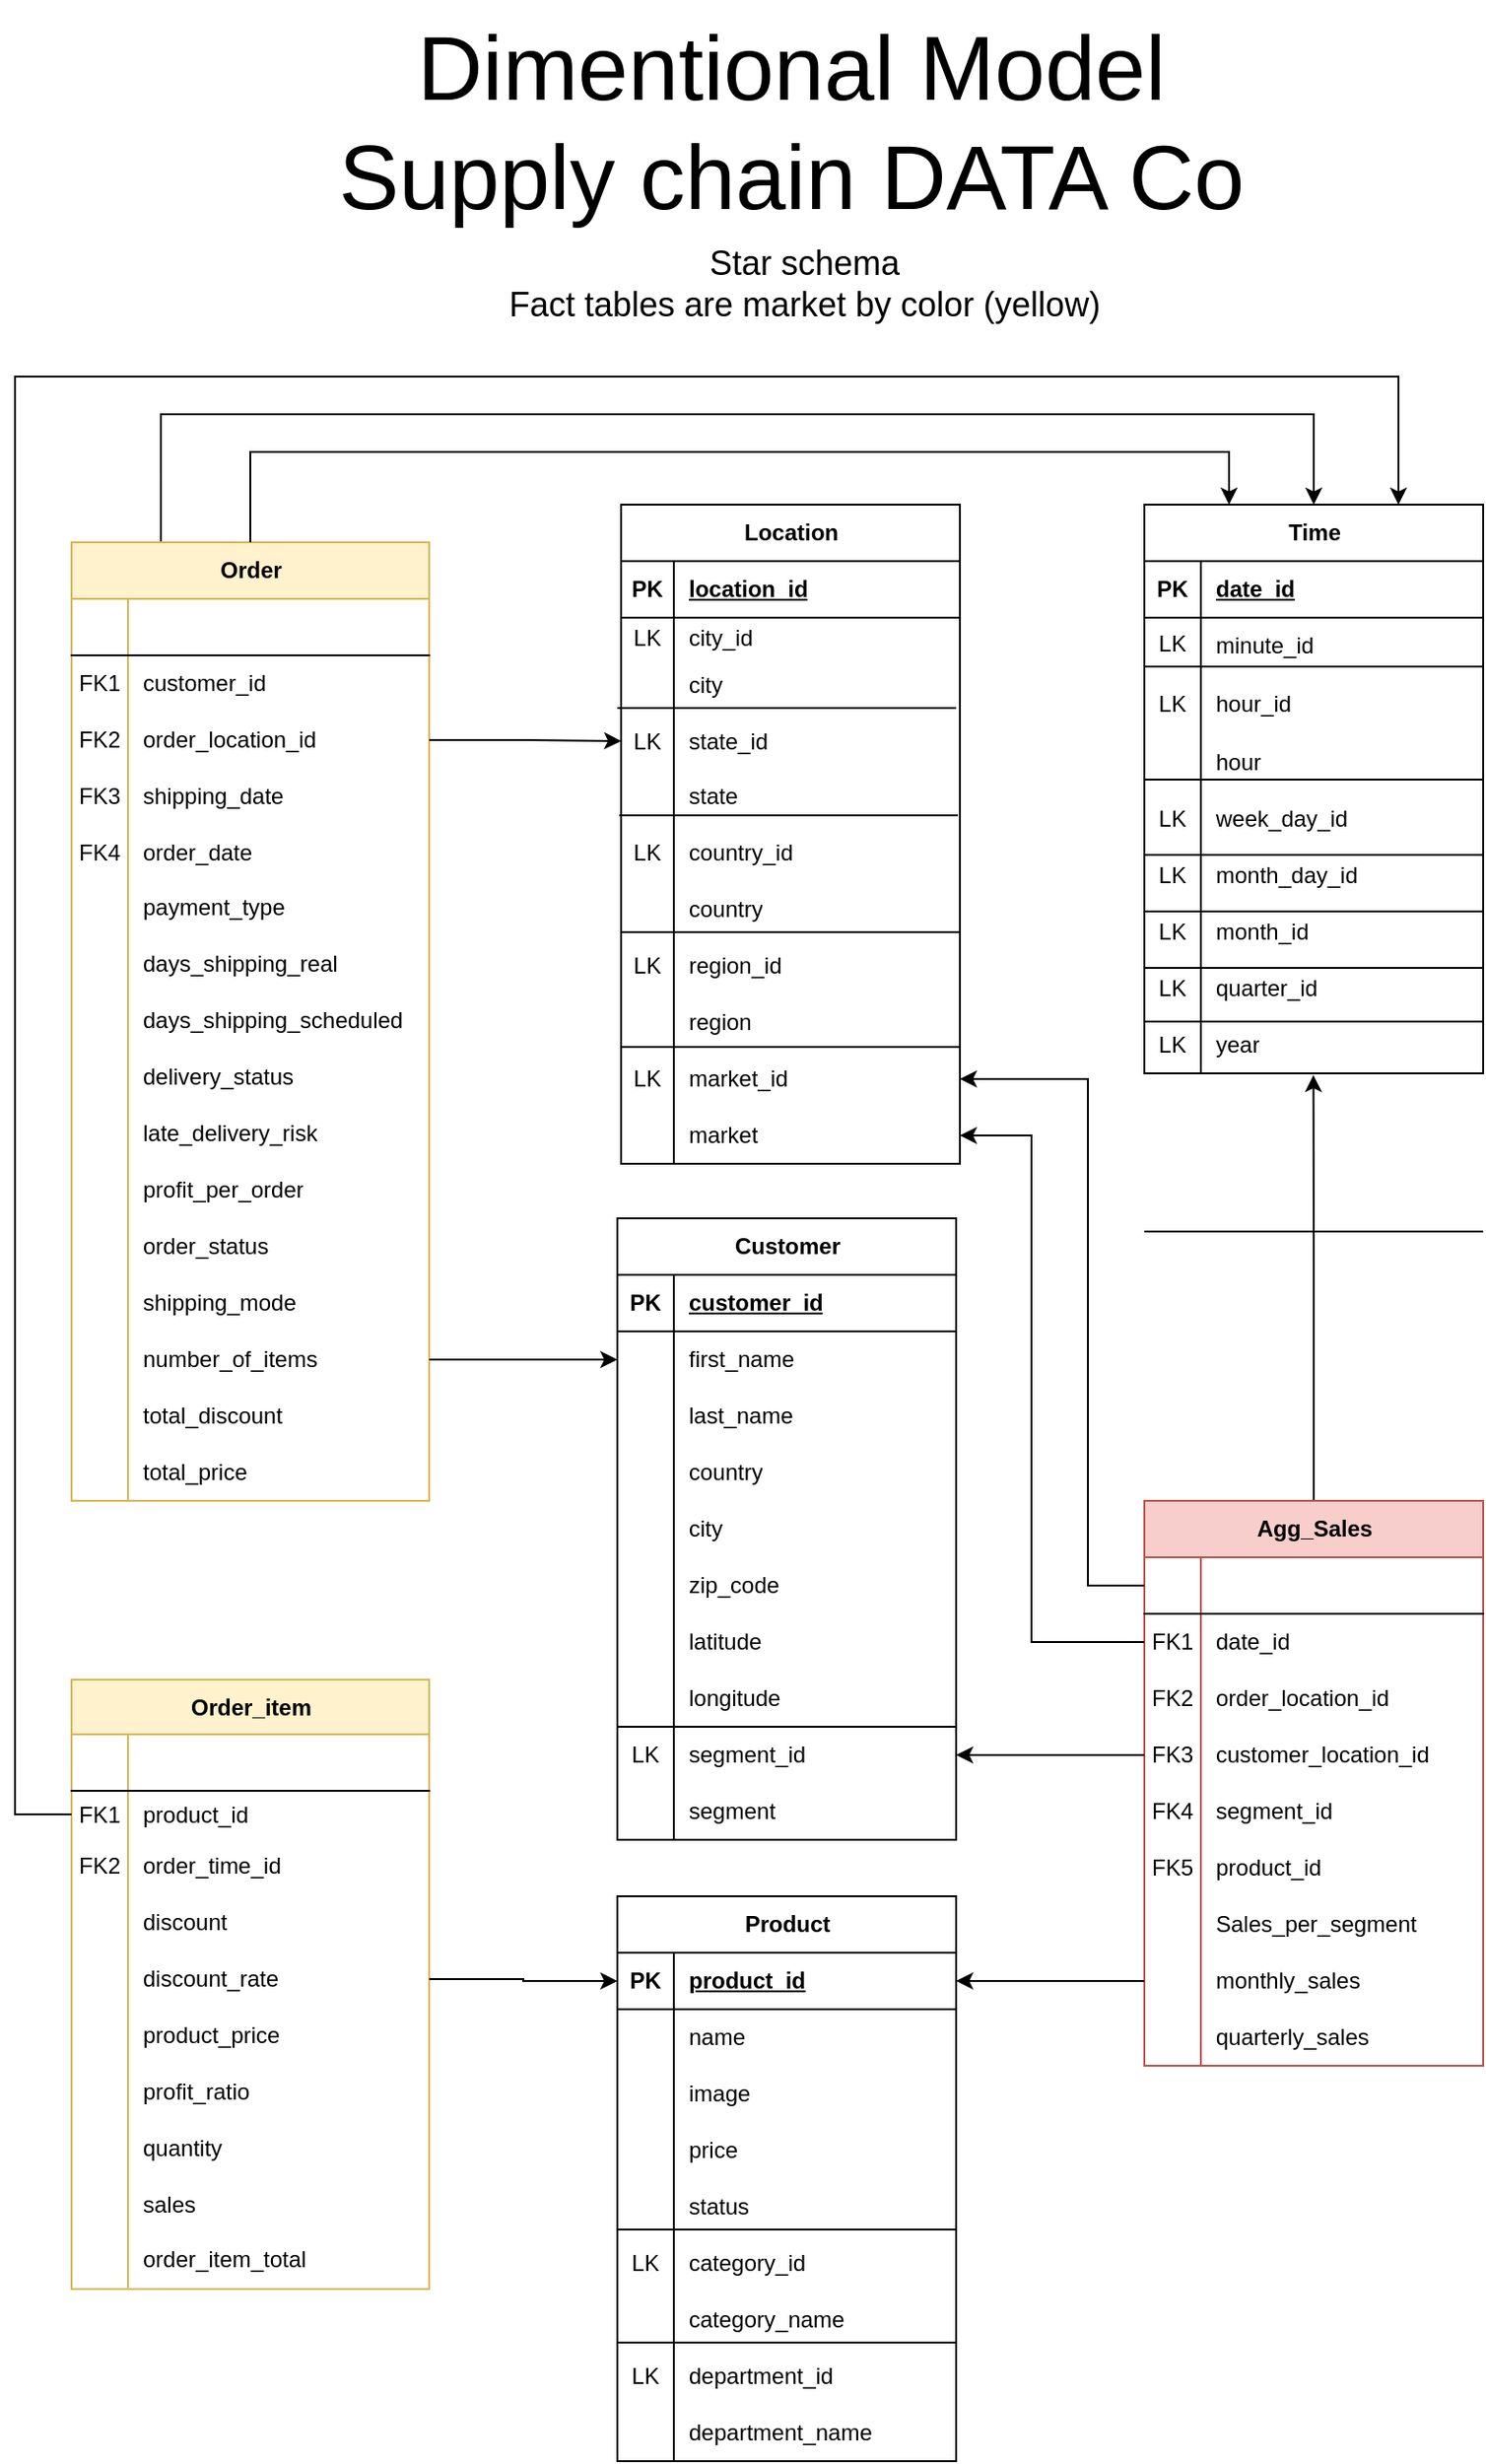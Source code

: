 <mxfile version="21.1.4" type="device">
  <diagram id="C5RBs43oDa-KdzZeNtuy" name="Page-1">
    <mxGraphModel dx="-150" dy="973" grid="1" gridSize="10" guides="1" tooltips="1" connect="1" arrows="1" fold="1" page="0" pageScale="1" pageWidth="827" pageHeight="1169" math="0" shadow="0">
      <root>
        <mxCell id="WIyWlLk6GJQsqaUBKTNV-0" />
        <mxCell id="WIyWlLk6GJQsqaUBKTNV-1" parent="WIyWlLk6GJQsqaUBKTNV-0" />
        <mxCell id="ciR2sDOiCZd-9xjIovYl-37" style="edgeStyle=orthogonalEdgeStyle;rounded=0;orthogonalLoop=1;jettySize=auto;html=1;exitX=0.25;exitY=0;exitDx=0;exitDy=0;entryX=0.5;entryY=0;entryDx=0;entryDy=0;" parent="WIyWlLk6GJQsqaUBKTNV-1" source="9vlINu2ijhQBHvUozJI8-0" target="9vlINu2ijhQBHvUozJI8-74" edge="1">
          <mxGeometry relative="1" as="geometry">
            <Array as="points">
              <mxPoint x="1637" y="90" />
              <mxPoint x="2250" y="90" />
            </Array>
          </mxGeometry>
        </mxCell>
        <mxCell id="9vlINu2ijhQBHvUozJI8-0" value="Order" style="shape=table;startSize=30;container=1;collapsible=1;childLayout=tableLayout;fixedRows=1;rowLines=0;fontStyle=1;align=center;resizeLast=1;html=1;fillColor=#fff2cc;strokeColor=#d6b656;" parent="WIyWlLk6GJQsqaUBKTNV-1" vertex="1">
          <mxGeometry x="1590" y="158" width="190.039" height="509" as="geometry" />
        </mxCell>
        <mxCell id="9vlINu2ijhQBHvUozJI8-1" value="" style="shape=tableRow;horizontal=0;startSize=0;swimlaneHead=0;swimlaneBody=0;fillColor=none;collapsible=0;dropTarget=0;points=[[0,0.5],[1,0.5]];portConstraint=eastwest;top=0;left=0;right=0;bottom=1;" parent="9vlINu2ijhQBHvUozJI8-0" vertex="1">
          <mxGeometry y="30" width="190.039" height="30" as="geometry" />
        </mxCell>
        <mxCell id="9vlINu2ijhQBHvUozJI8-2" value="" style="shape=partialRectangle;connectable=0;fillColor=none;top=0;left=0;bottom=0;right=0;fontStyle=1;overflow=hidden;whiteSpace=wrap;html=1;" parent="9vlINu2ijhQBHvUozJI8-1" vertex="1">
          <mxGeometry width="30" height="30" as="geometry">
            <mxRectangle width="30" height="30" as="alternateBounds" />
          </mxGeometry>
        </mxCell>
        <mxCell id="9vlINu2ijhQBHvUozJI8-3" value="" style="shape=partialRectangle;connectable=0;fillColor=none;top=0;left=0;bottom=0;right=0;align=left;spacingLeft=6;fontStyle=5;overflow=hidden;whiteSpace=wrap;html=1;" parent="9vlINu2ijhQBHvUozJI8-1" vertex="1">
          <mxGeometry x="30" width="160.039" height="30" as="geometry">
            <mxRectangle width="160.039" height="30" as="alternateBounds" />
          </mxGeometry>
        </mxCell>
        <mxCell id="crPJ7tFQ0Vz0llvzbCSS-12" style="shape=tableRow;horizontal=0;startSize=0;swimlaneHead=0;swimlaneBody=0;fillColor=none;collapsible=0;dropTarget=0;points=[[0,0.5],[1,0.5]];portConstraint=eastwest;top=0;left=0;right=0;bottom=0;" parent="9vlINu2ijhQBHvUozJI8-0" vertex="1">
          <mxGeometry y="60" width="190.039" height="30" as="geometry" />
        </mxCell>
        <mxCell id="crPJ7tFQ0Vz0llvzbCSS-13" value="FK1" style="shape=partialRectangle;connectable=0;fillColor=none;top=0;left=0;bottom=0;right=0;editable=1;overflow=hidden;whiteSpace=wrap;html=1;" parent="crPJ7tFQ0Vz0llvzbCSS-12" vertex="1">
          <mxGeometry width="30" height="30" as="geometry">
            <mxRectangle width="30" height="30" as="alternateBounds" />
          </mxGeometry>
        </mxCell>
        <mxCell id="crPJ7tFQ0Vz0llvzbCSS-14" value="customer_id" style="shape=partialRectangle;connectable=0;fillColor=none;top=0;left=0;bottom=0;right=0;align=left;spacingLeft=6;overflow=hidden;whiteSpace=wrap;html=1;" parent="crPJ7tFQ0Vz0llvzbCSS-12" vertex="1">
          <mxGeometry x="30" width="160.039" height="30" as="geometry">
            <mxRectangle width="160.039" height="30" as="alternateBounds" />
          </mxGeometry>
        </mxCell>
        <mxCell id="8LSA0JV7mJ2hiwA9IjpK-10" style="shape=tableRow;horizontal=0;startSize=0;swimlaneHead=0;swimlaneBody=0;fillColor=none;collapsible=0;dropTarget=0;points=[[0,0.5],[1,0.5]];portConstraint=eastwest;top=0;left=0;right=0;bottom=0;" parent="9vlINu2ijhQBHvUozJI8-0" vertex="1">
          <mxGeometry y="90" width="190.039" height="30" as="geometry" />
        </mxCell>
        <mxCell id="8LSA0JV7mJ2hiwA9IjpK-11" value="FK2" style="shape=partialRectangle;connectable=0;fillColor=none;top=0;left=0;bottom=0;right=0;editable=1;overflow=hidden;whiteSpace=wrap;html=1;" parent="8LSA0JV7mJ2hiwA9IjpK-10" vertex="1">
          <mxGeometry width="30" height="30" as="geometry">
            <mxRectangle width="30" height="30" as="alternateBounds" />
          </mxGeometry>
        </mxCell>
        <mxCell id="8LSA0JV7mJ2hiwA9IjpK-12" value="order_location_id" style="shape=partialRectangle;connectable=0;fillColor=none;top=0;left=0;bottom=0;right=0;align=left;spacingLeft=6;overflow=hidden;whiteSpace=wrap;html=1;" parent="8LSA0JV7mJ2hiwA9IjpK-10" vertex="1">
          <mxGeometry x="30" width="160.039" height="30" as="geometry">
            <mxRectangle width="160.039" height="30" as="alternateBounds" />
          </mxGeometry>
        </mxCell>
        <mxCell id="crPJ7tFQ0Vz0llvzbCSS-18" style="shape=tableRow;horizontal=0;startSize=0;swimlaneHead=0;swimlaneBody=0;fillColor=none;collapsible=0;dropTarget=0;points=[[0,0.5],[1,0.5]];portConstraint=eastwest;top=0;left=0;right=0;bottom=0;" parent="9vlINu2ijhQBHvUozJI8-0" vertex="1">
          <mxGeometry y="120" width="190.039" height="30" as="geometry" />
        </mxCell>
        <mxCell id="crPJ7tFQ0Vz0llvzbCSS-19" value="FK3" style="shape=partialRectangle;connectable=0;fillColor=none;top=0;left=0;bottom=0;right=0;editable=1;overflow=hidden;whiteSpace=wrap;html=1;" parent="crPJ7tFQ0Vz0llvzbCSS-18" vertex="1">
          <mxGeometry width="30" height="30" as="geometry">
            <mxRectangle width="30" height="30" as="alternateBounds" />
          </mxGeometry>
        </mxCell>
        <mxCell id="crPJ7tFQ0Vz0llvzbCSS-20" value="shipping_date" style="shape=partialRectangle;connectable=0;fillColor=none;top=0;left=0;bottom=0;right=0;align=left;spacingLeft=6;overflow=hidden;whiteSpace=wrap;html=1;" parent="crPJ7tFQ0Vz0llvzbCSS-18" vertex="1">
          <mxGeometry x="30" width="160.039" height="30" as="geometry">
            <mxRectangle width="160.039" height="30" as="alternateBounds" />
          </mxGeometry>
        </mxCell>
        <mxCell id="9vlINu2ijhQBHvUozJI8-199" style="shape=tableRow;horizontal=0;startSize=0;swimlaneHead=0;swimlaneBody=0;fillColor=none;collapsible=0;dropTarget=0;points=[[0,0.5],[1,0.5]];portConstraint=eastwest;top=0;left=0;right=0;bottom=0;fontStyle=1" parent="9vlINu2ijhQBHvUozJI8-0" vertex="1">
          <mxGeometry y="150" width="190.039" height="29" as="geometry" />
        </mxCell>
        <mxCell id="9vlINu2ijhQBHvUozJI8-200" value="FK4" style="shape=partialRectangle;connectable=0;fillColor=none;top=0;left=0;bottom=0;right=0;editable=1;overflow=hidden;whiteSpace=wrap;html=1;" parent="9vlINu2ijhQBHvUozJI8-199" vertex="1">
          <mxGeometry width="30" height="29" as="geometry">
            <mxRectangle width="30" height="29" as="alternateBounds" />
          </mxGeometry>
        </mxCell>
        <mxCell id="9vlINu2ijhQBHvUozJI8-201" value="order_date" style="shape=partialRectangle;connectable=0;fillColor=none;top=0;left=0;bottom=0;right=0;align=left;spacingLeft=6;overflow=hidden;whiteSpace=wrap;html=1;fontStyle=0" parent="9vlINu2ijhQBHvUozJI8-199" vertex="1">
          <mxGeometry x="30" width="160.039" height="29" as="geometry">
            <mxRectangle width="160.039" height="29" as="alternateBounds" />
          </mxGeometry>
        </mxCell>
        <mxCell id="9vlINu2ijhQBHvUozJI8-196" style="shape=tableRow;horizontal=0;startSize=0;swimlaneHead=0;swimlaneBody=0;fillColor=none;collapsible=0;dropTarget=0;points=[[0,0.5],[1,0.5]];portConstraint=eastwest;top=0;left=0;right=0;bottom=0;" parent="9vlINu2ijhQBHvUozJI8-0" vertex="1">
          <mxGeometry y="179" width="190.039" height="30" as="geometry" />
        </mxCell>
        <mxCell id="9vlINu2ijhQBHvUozJI8-197" style="shape=partialRectangle;connectable=0;fillColor=none;top=0;left=0;bottom=0;right=0;editable=1;overflow=hidden;whiteSpace=wrap;html=1;" parent="9vlINu2ijhQBHvUozJI8-196" vertex="1">
          <mxGeometry width="30" height="30" as="geometry">
            <mxRectangle width="30" height="30" as="alternateBounds" />
          </mxGeometry>
        </mxCell>
        <mxCell id="9vlINu2ijhQBHvUozJI8-198" value="payment_type" style="shape=partialRectangle;connectable=0;fillColor=none;top=0;left=0;bottom=0;right=0;align=left;spacingLeft=6;overflow=hidden;whiteSpace=wrap;html=1;" parent="9vlINu2ijhQBHvUozJI8-196" vertex="1">
          <mxGeometry x="30" width="160.039" height="30" as="geometry">
            <mxRectangle width="160.039" height="30" as="alternateBounds" />
          </mxGeometry>
        </mxCell>
        <mxCell id="9vlINu2ijhQBHvUozJI8-220" style="shape=tableRow;horizontal=0;startSize=0;swimlaneHead=0;swimlaneBody=0;fillColor=none;collapsible=0;dropTarget=0;points=[[0,0.5],[1,0.5]];portConstraint=eastwest;top=0;left=0;right=0;bottom=0;" parent="9vlINu2ijhQBHvUozJI8-0" vertex="1">
          <mxGeometry y="209" width="190.039" height="30" as="geometry" />
        </mxCell>
        <mxCell id="9vlINu2ijhQBHvUozJI8-221" style="shape=partialRectangle;connectable=0;fillColor=none;top=0;left=0;bottom=0;right=0;editable=1;overflow=hidden;whiteSpace=wrap;html=1;" parent="9vlINu2ijhQBHvUozJI8-220" vertex="1">
          <mxGeometry width="30" height="30" as="geometry">
            <mxRectangle width="30" height="30" as="alternateBounds" />
          </mxGeometry>
        </mxCell>
        <mxCell id="9vlINu2ijhQBHvUozJI8-222" value="days_shipping_real" style="shape=partialRectangle;connectable=0;fillColor=none;top=0;left=0;bottom=0;right=0;align=left;spacingLeft=6;overflow=hidden;whiteSpace=wrap;html=1;" parent="9vlINu2ijhQBHvUozJI8-220" vertex="1">
          <mxGeometry x="30" width="160.039" height="30" as="geometry">
            <mxRectangle width="160.039" height="30" as="alternateBounds" />
          </mxGeometry>
        </mxCell>
        <mxCell id="9vlINu2ijhQBHvUozJI8-223" style="shape=tableRow;horizontal=0;startSize=0;swimlaneHead=0;swimlaneBody=0;fillColor=none;collapsible=0;dropTarget=0;points=[[0,0.5],[1,0.5]];portConstraint=eastwest;top=0;left=0;right=0;bottom=0;" parent="9vlINu2ijhQBHvUozJI8-0" vertex="1">
          <mxGeometry y="239" width="190.039" height="30" as="geometry" />
        </mxCell>
        <mxCell id="9vlINu2ijhQBHvUozJI8-224" style="shape=partialRectangle;connectable=0;fillColor=none;top=0;left=0;bottom=0;right=0;editable=1;overflow=hidden;whiteSpace=wrap;html=1;" parent="9vlINu2ijhQBHvUozJI8-223" vertex="1">
          <mxGeometry width="30" height="30" as="geometry">
            <mxRectangle width="30" height="30" as="alternateBounds" />
          </mxGeometry>
        </mxCell>
        <mxCell id="9vlINu2ijhQBHvUozJI8-225" value="days_shipping_scheduled" style="shape=partialRectangle;connectable=0;fillColor=none;top=0;left=0;bottom=0;right=0;align=left;spacingLeft=6;overflow=hidden;whiteSpace=wrap;html=1;" parent="9vlINu2ijhQBHvUozJI8-223" vertex="1">
          <mxGeometry x="30" width="160.039" height="30" as="geometry">
            <mxRectangle width="160.039" height="30" as="alternateBounds" />
          </mxGeometry>
        </mxCell>
        <mxCell id="9vlINu2ijhQBHvUozJI8-229" style="shape=tableRow;horizontal=0;startSize=0;swimlaneHead=0;swimlaneBody=0;fillColor=none;collapsible=0;dropTarget=0;points=[[0,0.5],[1,0.5]];portConstraint=eastwest;top=0;left=0;right=0;bottom=0;" parent="9vlINu2ijhQBHvUozJI8-0" vertex="1">
          <mxGeometry y="269" width="190.039" height="30" as="geometry" />
        </mxCell>
        <mxCell id="9vlINu2ijhQBHvUozJI8-230" style="shape=partialRectangle;connectable=0;fillColor=none;top=0;left=0;bottom=0;right=0;editable=1;overflow=hidden;whiteSpace=wrap;html=1;" parent="9vlINu2ijhQBHvUozJI8-229" vertex="1">
          <mxGeometry width="30" height="30" as="geometry">
            <mxRectangle width="30" height="30" as="alternateBounds" />
          </mxGeometry>
        </mxCell>
        <mxCell id="9vlINu2ijhQBHvUozJI8-231" value="delivery_status" style="shape=partialRectangle;connectable=0;fillColor=none;top=0;left=0;bottom=0;right=0;align=left;spacingLeft=6;overflow=hidden;whiteSpace=wrap;html=1;" parent="9vlINu2ijhQBHvUozJI8-229" vertex="1">
          <mxGeometry x="30" width="160.039" height="30" as="geometry">
            <mxRectangle width="160.039" height="30" as="alternateBounds" />
          </mxGeometry>
        </mxCell>
        <mxCell id="9vlINu2ijhQBHvUozJI8-226" style="shape=tableRow;horizontal=0;startSize=0;swimlaneHead=0;swimlaneBody=0;fillColor=none;collapsible=0;dropTarget=0;points=[[0,0.5],[1,0.5]];portConstraint=eastwest;top=0;left=0;right=0;bottom=0;" parent="9vlINu2ijhQBHvUozJI8-0" vertex="1">
          <mxGeometry y="299" width="190.039" height="30" as="geometry" />
        </mxCell>
        <mxCell id="9vlINu2ijhQBHvUozJI8-227" style="shape=partialRectangle;connectable=0;fillColor=none;top=0;left=0;bottom=0;right=0;editable=1;overflow=hidden;whiteSpace=wrap;html=1;" parent="9vlINu2ijhQBHvUozJI8-226" vertex="1">
          <mxGeometry width="30" height="30" as="geometry">
            <mxRectangle width="30" height="30" as="alternateBounds" />
          </mxGeometry>
        </mxCell>
        <mxCell id="9vlINu2ijhQBHvUozJI8-228" value="late_delivery_risk" style="shape=partialRectangle;connectable=0;fillColor=none;top=0;left=0;bottom=0;right=0;align=left;spacingLeft=6;overflow=hidden;whiteSpace=wrap;html=1;" parent="9vlINu2ijhQBHvUozJI8-226" vertex="1">
          <mxGeometry x="30" width="160.039" height="30" as="geometry">
            <mxRectangle width="160.039" height="30" as="alternateBounds" />
          </mxGeometry>
        </mxCell>
        <mxCell id="9vlINu2ijhQBHvUozJI8-211" style="shape=tableRow;horizontal=0;startSize=0;swimlaneHead=0;swimlaneBody=0;fillColor=none;collapsible=0;dropTarget=0;points=[[0,0.5],[1,0.5]];portConstraint=eastwest;top=0;left=0;right=0;bottom=0;" parent="9vlINu2ijhQBHvUozJI8-0" vertex="1">
          <mxGeometry y="329" width="190.039" height="30" as="geometry" />
        </mxCell>
        <mxCell id="9vlINu2ijhQBHvUozJI8-212" style="shape=partialRectangle;connectable=0;fillColor=none;top=0;left=0;bottom=0;right=0;editable=1;overflow=hidden;whiteSpace=wrap;html=1;" parent="9vlINu2ijhQBHvUozJI8-211" vertex="1">
          <mxGeometry width="30" height="30" as="geometry">
            <mxRectangle width="30" height="30" as="alternateBounds" />
          </mxGeometry>
        </mxCell>
        <mxCell id="9vlINu2ijhQBHvUozJI8-213" value="profit_per_order" style="shape=partialRectangle;connectable=0;fillColor=none;top=0;left=0;bottom=0;right=0;align=left;spacingLeft=6;overflow=hidden;whiteSpace=wrap;html=1;fontStyle=0" parent="9vlINu2ijhQBHvUozJI8-211" vertex="1">
          <mxGeometry x="30" width="160.039" height="30" as="geometry">
            <mxRectangle width="160.039" height="30" as="alternateBounds" />
          </mxGeometry>
        </mxCell>
        <mxCell id="9vlINu2ijhQBHvUozJI8-214" style="shape=tableRow;horizontal=0;startSize=0;swimlaneHead=0;swimlaneBody=0;fillColor=none;collapsible=0;dropTarget=0;points=[[0,0.5],[1,0.5]];portConstraint=eastwest;top=0;left=0;right=0;bottom=0;" parent="9vlINu2ijhQBHvUozJI8-0" vertex="1">
          <mxGeometry y="359" width="190.039" height="30" as="geometry" />
        </mxCell>
        <mxCell id="9vlINu2ijhQBHvUozJI8-215" style="shape=partialRectangle;connectable=0;fillColor=none;top=0;left=0;bottom=0;right=0;editable=1;overflow=hidden;whiteSpace=wrap;html=1;" parent="9vlINu2ijhQBHvUozJI8-214" vertex="1">
          <mxGeometry width="30" height="30" as="geometry">
            <mxRectangle width="30" height="30" as="alternateBounds" />
          </mxGeometry>
        </mxCell>
        <mxCell id="9vlINu2ijhQBHvUozJI8-216" value="order_status" style="shape=partialRectangle;connectable=0;fillColor=none;top=0;left=0;bottom=0;right=0;align=left;spacingLeft=6;overflow=hidden;whiteSpace=wrap;html=1;fontStyle=0" parent="9vlINu2ijhQBHvUozJI8-214" vertex="1">
          <mxGeometry x="30" width="160.039" height="30" as="geometry">
            <mxRectangle width="160.039" height="30" as="alternateBounds" />
          </mxGeometry>
        </mxCell>
        <mxCell id="9vlINu2ijhQBHvUozJI8-208" style="shape=tableRow;horizontal=0;startSize=0;swimlaneHead=0;swimlaneBody=0;fillColor=none;collapsible=0;dropTarget=0;points=[[0,0.5],[1,0.5]];portConstraint=eastwest;top=0;left=0;right=0;bottom=0;fontStyle=1" parent="9vlINu2ijhQBHvUozJI8-0" vertex="1">
          <mxGeometry y="389" width="190.039" height="30" as="geometry" />
        </mxCell>
        <mxCell id="9vlINu2ijhQBHvUozJI8-209" style="shape=partialRectangle;connectable=0;fillColor=none;top=0;left=0;bottom=0;right=0;editable=1;overflow=hidden;whiteSpace=wrap;html=1;" parent="9vlINu2ijhQBHvUozJI8-208" vertex="1">
          <mxGeometry width="30" height="30" as="geometry">
            <mxRectangle width="30" height="30" as="alternateBounds" />
          </mxGeometry>
        </mxCell>
        <mxCell id="9vlINu2ijhQBHvUozJI8-210" value="shipping_mode" style="shape=partialRectangle;connectable=0;fillColor=none;top=0;left=0;bottom=0;right=0;align=left;spacingLeft=6;overflow=hidden;whiteSpace=wrap;html=1;fontStyle=0" parent="9vlINu2ijhQBHvUozJI8-208" vertex="1">
          <mxGeometry x="30" width="160.039" height="30" as="geometry">
            <mxRectangle width="160.039" height="30" as="alternateBounds" />
          </mxGeometry>
        </mxCell>
        <mxCell id="9vlINu2ijhQBHvUozJI8-4" value="" style="shape=tableRow;horizontal=0;startSize=0;swimlaneHead=0;swimlaneBody=0;fillColor=none;collapsible=0;dropTarget=0;points=[[0,0.5],[1,0.5]];portConstraint=eastwest;top=0;left=0;right=0;bottom=0;" parent="9vlINu2ijhQBHvUozJI8-0" vertex="1">
          <mxGeometry y="419" width="190.039" height="30" as="geometry" />
        </mxCell>
        <mxCell id="9vlINu2ijhQBHvUozJI8-5" value="" style="shape=partialRectangle;connectable=0;fillColor=none;top=0;left=0;bottom=0;right=0;editable=1;overflow=hidden;whiteSpace=wrap;html=1;" parent="9vlINu2ijhQBHvUozJI8-4" vertex="1">
          <mxGeometry width="30" height="30" as="geometry">
            <mxRectangle width="30" height="30" as="alternateBounds" />
          </mxGeometry>
        </mxCell>
        <mxCell id="9vlINu2ijhQBHvUozJI8-6" value="number_of_items" style="shape=partialRectangle;connectable=0;fillColor=none;top=0;left=0;bottom=0;right=0;align=left;spacingLeft=6;overflow=hidden;whiteSpace=wrap;html=1;fontStyle=0" parent="9vlINu2ijhQBHvUozJI8-4" vertex="1">
          <mxGeometry x="30" width="160.039" height="30" as="geometry">
            <mxRectangle width="160.039" height="30" as="alternateBounds" />
          </mxGeometry>
        </mxCell>
        <mxCell id="qMYEpVoAq5XhD6evY4pM-0" style="shape=tableRow;horizontal=0;startSize=0;swimlaneHead=0;swimlaneBody=0;fillColor=none;collapsible=0;dropTarget=0;points=[[0,0.5],[1,0.5]];portConstraint=eastwest;top=0;left=0;right=0;bottom=0;" parent="9vlINu2ijhQBHvUozJI8-0" vertex="1">
          <mxGeometry y="449" width="190.039" height="30" as="geometry" />
        </mxCell>
        <mxCell id="qMYEpVoAq5XhD6evY4pM-1" style="shape=partialRectangle;connectable=0;fillColor=none;top=0;left=0;bottom=0;right=0;editable=1;overflow=hidden;whiteSpace=wrap;html=1;" parent="qMYEpVoAq5XhD6evY4pM-0" vertex="1">
          <mxGeometry width="30" height="30" as="geometry">
            <mxRectangle width="30" height="30" as="alternateBounds" />
          </mxGeometry>
        </mxCell>
        <mxCell id="qMYEpVoAq5XhD6evY4pM-2" value="total_discount" style="shape=partialRectangle;connectable=0;fillColor=none;top=0;left=0;bottom=0;right=0;align=left;spacingLeft=6;overflow=hidden;whiteSpace=wrap;html=1;fontStyle=0" parent="qMYEpVoAq5XhD6evY4pM-0" vertex="1">
          <mxGeometry x="30" width="160.039" height="30" as="geometry">
            <mxRectangle width="160.039" height="30" as="alternateBounds" />
          </mxGeometry>
        </mxCell>
        <mxCell id="9vlINu2ijhQBHvUozJI8-7" value="" style="shape=tableRow;horizontal=0;startSize=0;swimlaneHead=0;swimlaneBody=0;fillColor=none;collapsible=0;dropTarget=0;points=[[0,0.5],[1,0.5]];portConstraint=eastwest;top=0;left=0;right=0;bottom=0;" parent="9vlINu2ijhQBHvUozJI8-0" vertex="1">
          <mxGeometry y="479" width="190.039" height="30" as="geometry" />
        </mxCell>
        <mxCell id="9vlINu2ijhQBHvUozJI8-8" value="" style="shape=partialRectangle;connectable=0;fillColor=none;top=0;left=0;bottom=0;right=0;editable=1;overflow=hidden;whiteSpace=wrap;html=1;" parent="9vlINu2ijhQBHvUozJI8-7" vertex="1">
          <mxGeometry width="30" height="30" as="geometry">
            <mxRectangle width="30" height="30" as="alternateBounds" />
          </mxGeometry>
        </mxCell>
        <mxCell id="9vlINu2ijhQBHvUozJI8-9" value="total_price&amp;nbsp;" style="shape=partialRectangle;connectable=0;fillColor=none;top=0;left=0;bottom=0;right=0;align=left;spacingLeft=6;overflow=hidden;whiteSpace=wrap;html=1;fontStyle=0" parent="9vlINu2ijhQBHvUozJI8-7" vertex="1">
          <mxGeometry x="30" width="160.039" height="30" as="geometry">
            <mxRectangle width="160.039" height="30" as="alternateBounds" />
          </mxGeometry>
        </mxCell>
        <mxCell id="9vlINu2ijhQBHvUozJI8-16" value="Order_item" style="shape=table;startSize=29;container=1;collapsible=1;childLayout=tableLayout;fixedRows=1;rowLines=0;fontStyle=1;align=center;resizeLast=1;html=1;fillColor=#fff2cc;strokeColor=#d6b656;" parent="WIyWlLk6GJQsqaUBKTNV-1" vertex="1">
          <mxGeometry x="1590" y="762" width="190.039" height="323.574" as="geometry" />
        </mxCell>
        <mxCell id="9vlINu2ijhQBHvUozJI8-17" value="" style="shape=tableRow;horizontal=0;startSize=0;swimlaneHead=0;swimlaneBody=0;fillColor=none;collapsible=0;dropTarget=0;points=[[0,0.5],[1,0.5]];portConstraint=eastwest;top=0;left=0;right=0;bottom=1;" parent="9vlINu2ijhQBHvUozJI8-16" vertex="1">
          <mxGeometry y="29" width="190.039" height="30" as="geometry" />
        </mxCell>
        <mxCell id="9vlINu2ijhQBHvUozJI8-18" value="" style="shape=partialRectangle;connectable=0;fillColor=none;top=0;left=0;bottom=0;right=0;fontStyle=1;overflow=hidden;whiteSpace=wrap;html=1;" parent="9vlINu2ijhQBHvUozJI8-17" vertex="1">
          <mxGeometry width="30" height="30" as="geometry">
            <mxRectangle width="30" height="30" as="alternateBounds" />
          </mxGeometry>
        </mxCell>
        <mxCell id="9vlINu2ijhQBHvUozJI8-19" value="" style="shape=partialRectangle;connectable=0;fillColor=none;top=0;left=0;bottom=0;right=0;align=left;spacingLeft=6;fontStyle=5;overflow=hidden;whiteSpace=wrap;html=1;" parent="9vlINu2ijhQBHvUozJI8-17" vertex="1">
          <mxGeometry x="30" width="160.039" height="30" as="geometry">
            <mxRectangle width="160.039" height="30" as="alternateBounds" />
          </mxGeometry>
        </mxCell>
        <mxCell id="crPJ7tFQ0Vz0llvzbCSS-52" style="shape=tableRow;horizontal=0;startSize=0;swimlaneHead=0;swimlaneBody=0;fillColor=none;collapsible=0;dropTarget=0;points=[[0,0.5],[1,0.5]];portConstraint=eastwest;top=0;left=0;right=0;bottom=0;" parent="9vlINu2ijhQBHvUozJI8-16" vertex="1">
          <mxGeometry y="59" width="190.039" height="25" as="geometry" />
        </mxCell>
        <mxCell id="crPJ7tFQ0Vz0llvzbCSS-53" value="FK1" style="shape=partialRectangle;connectable=0;fillColor=none;top=0;left=0;bottom=0;right=0;editable=1;overflow=hidden;whiteSpace=wrap;html=1;" parent="crPJ7tFQ0Vz0llvzbCSS-52" vertex="1">
          <mxGeometry width="30" height="25" as="geometry">
            <mxRectangle width="30" height="25" as="alternateBounds" />
          </mxGeometry>
        </mxCell>
        <mxCell id="crPJ7tFQ0Vz0llvzbCSS-54" value="product_id" style="shape=partialRectangle;connectable=0;fillColor=none;top=0;left=0;bottom=0;right=0;align=left;spacingLeft=6;overflow=hidden;whiteSpace=wrap;html=1;" parent="crPJ7tFQ0Vz0llvzbCSS-52" vertex="1">
          <mxGeometry x="30" width="160.039" height="25" as="geometry">
            <mxRectangle width="160.039" height="25" as="alternateBounds" />
          </mxGeometry>
        </mxCell>
        <mxCell id="crPJ7tFQ0Vz0llvzbCSS-55" style="shape=tableRow;horizontal=0;startSize=0;swimlaneHead=0;swimlaneBody=0;fillColor=none;collapsible=0;dropTarget=0;points=[[0,0.5],[1,0.5]];portConstraint=eastwest;top=0;left=0;right=0;bottom=0;" parent="9vlINu2ijhQBHvUozJI8-16" vertex="1">
          <mxGeometry y="84" width="190.039" height="30" as="geometry" />
        </mxCell>
        <mxCell id="crPJ7tFQ0Vz0llvzbCSS-56" value="FK2" style="shape=partialRectangle;connectable=0;fillColor=none;top=0;left=0;bottom=0;right=0;editable=1;overflow=hidden;whiteSpace=wrap;html=1;" parent="crPJ7tFQ0Vz0llvzbCSS-55" vertex="1">
          <mxGeometry width="30" height="30" as="geometry">
            <mxRectangle width="30" height="30" as="alternateBounds" />
          </mxGeometry>
        </mxCell>
        <mxCell id="crPJ7tFQ0Vz0llvzbCSS-57" value="order_time_id" style="shape=partialRectangle;connectable=0;fillColor=none;top=0;left=0;bottom=0;right=0;align=left;spacingLeft=6;overflow=hidden;whiteSpace=wrap;html=1;" parent="crPJ7tFQ0Vz0llvzbCSS-55" vertex="1">
          <mxGeometry x="30" width="160.039" height="30" as="geometry">
            <mxRectangle width="160.039" height="30" as="alternateBounds" />
          </mxGeometry>
        </mxCell>
        <mxCell id="9vlINu2ijhQBHvUozJI8-20" value="" style="shape=tableRow;horizontal=0;startSize=0;swimlaneHead=0;swimlaneBody=0;fillColor=none;collapsible=0;dropTarget=0;points=[[0,0.5],[1,0.5]];portConstraint=eastwest;top=0;left=0;right=0;bottom=0;" parent="9vlINu2ijhQBHvUozJI8-16" vertex="1">
          <mxGeometry y="114" width="190.039" height="30" as="geometry" />
        </mxCell>
        <mxCell id="9vlINu2ijhQBHvUozJI8-21" value="" style="shape=partialRectangle;connectable=0;fillColor=none;top=0;left=0;bottom=0;right=0;editable=1;overflow=hidden;whiteSpace=wrap;html=1;" parent="9vlINu2ijhQBHvUozJI8-20" vertex="1">
          <mxGeometry width="30" height="30" as="geometry">
            <mxRectangle width="30" height="30" as="alternateBounds" />
          </mxGeometry>
        </mxCell>
        <mxCell id="9vlINu2ijhQBHvUozJI8-22" value="discount" style="shape=partialRectangle;connectable=0;fillColor=none;top=0;left=0;bottom=0;right=0;align=left;spacingLeft=6;overflow=hidden;whiteSpace=wrap;html=1;" parent="9vlINu2ijhQBHvUozJI8-20" vertex="1">
          <mxGeometry x="30" width="160.039" height="30" as="geometry">
            <mxRectangle width="160.039" height="30" as="alternateBounds" />
          </mxGeometry>
        </mxCell>
        <mxCell id="9vlINu2ijhQBHvUozJI8-232" style="shape=tableRow;horizontal=0;startSize=0;swimlaneHead=0;swimlaneBody=0;fillColor=none;collapsible=0;dropTarget=0;points=[[0,0.5],[1,0.5]];portConstraint=eastwest;top=0;left=0;right=0;bottom=0;" parent="9vlINu2ijhQBHvUozJI8-16" vertex="1">
          <mxGeometry y="144" width="190.039" height="30" as="geometry" />
        </mxCell>
        <mxCell id="9vlINu2ijhQBHvUozJI8-233" style="shape=partialRectangle;connectable=0;fillColor=none;top=0;left=0;bottom=0;right=0;editable=1;overflow=hidden;whiteSpace=wrap;html=1;" parent="9vlINu2ijhQBHvUozJI8-232" vertex="1">
          <mxGeometry width="30" height="30" as="geometry">
            <mxRectangle width="30" height="30" as="alternateBounds" />
          </mxGeometry>
        </mxCell>
        <mxCell id="9vlINu2ijhQBHvUozJI8-234" value="discount_rate" style="shape=partialRectangle;connectable=0;fillColor=none;top=0;left=0;bottom=0;right=0;align=left;spacingLeft=6;overflow=hidden;whiteSpace=wrap;html=1;" parent="9vlINu2ijhQBHvUozJI8-232" vertex="1">
          <mxGeometry x="30" width="160.039" height="30" as="geometry">
            <mxRectangle width="160.039" height="30" as="alternateBounds" />
          </mxGeometry>
        </mxCell>
        <mxCell id="9vlINu2ijhQBHvUozJI8-235" style="shape=tableRow;horizontal=0;startSize=0;swimlaneHead=0;swimlaneBody=0;fillColor=none;collapsible=0;dropTarget=0;points=[[0,0.5],[1,0.5]];portConstraint=eastwest;top=0;left=0;right=0;bottom=0;" parent="9vlINu2ijhQBHvUozJI8-16" vertex="1">
          <mxGeometry y="174" width="190.039" height="30" as="geometry" />
        </mxCell>
        <mxCell id="9vlINu2ijhQBHvUozJI8-236" style="shape=partialRectangle;connectable=0;fillColor=none;top=0;left=0;bottom=0;right=0;editable=1;overflow=hidden;whiteSpace=wrap;html=1;" parent="9vlINu2ijhQBHvUozJI8-235" vertex="1">
          <mxGeometry width="30" height="30" as="geometry">
            <mxRectangle width="30" height="30" as="alternateBounds" />
          </mxGeometry>
        </mxCell>
        <mxCell id="9vlINu2ijhQBHvUozJI8-237" value="product_price" style="shape=partialRectangle;connectable=0;fillColor=none;top=0;left=0;bottom=0;right=0;align=left;spacingLeft=6;overflow=hidden;whiteSpace=wrap;html=1;" parent="9vlINu2ijhQBHvUozJI8-235" vertex="1">
          <mxGeometry x="30" width="160.039" height="30" as="geometry">
            <mxRectangle width="160.039" height="30" as="alternateBounds" />
          </mxGeometry>
        </mxCell>
        <mxCell id="9vlINu2ijhQBHvUozJI8-238" style="shape=tableRow;horizontal=0;startSize=0;swimlaneHead=0;swimlaneBody=0;fillColor=none;collapsible=0;dropTarget=0;points=[[0,0.5],[1,0.5]];portConstraint=eastwest;top=0;left=0;right=0;bottom=0;" parent="9vlINu2ijhQBHvUozJI8-16" vertex="1">
          <mxGeometry y="204" width="190.039" height="30" as="geometry" />
        </mxCell>
        <mxCell id="9vlINu2ijhQBHvUozJI8-239" style="shape=partialRectangle;connectable=0;fillColor=none;top=0;left=0;bottom=0;right=0;editable=1;overflow=hidden;whiteSpace=wrap;html=1;" parent="9vlINu2ijhQBHvUozJI8-238" vertex="1">
          <mxGeometry width="30" height="30" as="geometry">
            <mxRectangle width="30" height="30" as="alternateBounds" />
          </mxGeometry>
        </mxCell>
        <mxCell id="9vlINu2ijhQBHvUozJI8-240" value="profit_ratio" style="shape=partialRectangle;connectable=0;fillColor=none;top=0;left=0;bottom=0;right=0;align=left;spacingLeft=6;overflow=hidden;whiteSpace=wrap;html=1;" parent="9vlINu2ijhQBHvUozJI8-238" vertex="1">
          <mxGeometry x="30" width="160.039" height="30" as="geometry">
            <mxRectangle width="160.039" height="30" as="alternateBounds" />
          </mxGeometry>
        </mxCell>
        <mxCell id="9vlINu2ijhQBHvUozJI8-241" style="shape=tableRow;horizontal=0;startSize=0;swimlaneHead=0;swimlaneBody=0;fillColor=none;collapsible=0;dropTarget=0;points=[[0,0.5],[1,0.5]];portConstraint=eastwest;top=0;left=0;right=0;bottom=0;" parent="9vlINu2ijhQBHvUozJI8-16" vertex="1">
          <mxGeometry y="234" width="190.039" height="30" as="geometry" />
        </mxCell>
        <mxCell id="9vlINu2ijhQBHvUozJI8-242" style="shape=partialRectangle;connectable=0;fillColor=none;top=0;left=0;bottom=0;right=0;editable=1;overflow=hidden;whiteSpace=wrap;html=1;" parent="9vlINu2ijhQBHvUozJI8-241" vertex="1">
          <mxGeometry width="30" height="30" as="geometry">
            <mxRectangle width="30" height="30" as="alternateBounds" />
          </mxGeometry>
        </mxCell>
        <mxCell id="9vlINu2ijhQBHvUozJI8-243" value="quantity" style="shape=partialRectangle;connectable=0;fillColor=none;top=0;left=0;bottom=0;right=0;align=left;spacingLeft=6;overflow=hidden;whiteSpace=wrap;html=1;" parent="9vlINu2ijhQBHvUozJI8-241" vertex="1">
          <mxGeometry x="30" width="160.039" height="30" as="geometry">
            <mxRectangle width="160.039" height="30" as="alternateBounds" />
          </mxGeometry>
        </mxCell>
        <mxCell id="9vlINu2ijhQBHvUozJI8-23" value="" style="shape=tableRow;horizontal=0;startSize=0;swimlaneHead=0;swimlaneBody=0;fillColor=none;collapsible=0;dropTarget=0;points=[[0,0.5],[1,0.5]];portConstraint=eastwest;top=0;left=0;right=0;bottom=0;" parent="9vlINu2ijhQBHvUozJI8-16" vertex="1">
          <mxGeometry y="264" width="190.039" height="29" as="geometry" />
        </mxCell>
        <mxCell id="9vlINu2ijhQBHvUozJI8-24" value="" style="shape=partialRectangle;connectable=0;fillColor=none;top=0;left=0;bottom=0;right=0;editable=1;overflow=hidden;whiteSpace=wrap;html=1;" parent="9vlINu2ijhQBHvUozJI8-23" vertex="1">
          <mxGeometry width="30" height="29" as="geometry">
            <mxRectangle width="30" height="29" as="alternateBounds" />
          </mxGeometry>
        </mxCell>
        <mxCell id="9vlINu2ijhQBHvUozJI8-25" value="sales" style="shape=partialRectangle;connectable=0;fillColor=none;top=0;left=0;bottom=0;right=0;align=left;spacingLeft=6;overflow=hidden;whiteSpace=wrap;html=1;" parent="9vlINu2ijhQBHvUozJI8-23" vertex="1">
          <mxGeometry x="30" width="160.039" height="29" as="geometry">
            <mxRectangle width="160.039" height="29" as="alternateBounds" />
          </mxGeometry>
        </mxCell>
        <mxCell id="9vlINu2ijhQBHvUozJI8-71" style="shape=tableRow;horizontal=0;startSize=0;swimlaneHead=0;swimlaneBody=0;fillColor=none;collapsible=0;dropTarget=0;points=[[0,0.5],[1,0.5]];portConstraint=eastwest;top=0;left=0;right=0;bottom=0;" parent="9vlINu2ijhQBHvUozJI8-16" vertex="1">
          <mxGeometry y="293" width="190.039" height="30" as="geometry" />
        </mxCell>
        <mxCell id="9vlINu2ijhQBHvUozJI8-72" style="shape=partialRectangle;connectable=0;fillColor=none;top=0;left=0;bottom=0;right=0;editable=1;overflow=hidden;whiteSpace=wrap;html=1;" parent="9vlINu2ijhQBHvUozJI8-71" vertex="1">
          <mxGeometry width="30" height="30" as="geometry">
            <mxRectangle width="30" height="30" as="alternateBounds" />
          </mxGeometry>
        </mxCell>
        <mxCell id="9vlINu2ijhQBHvUozJI8-73" value="order_item_total" style="shape=partialRectangle;connectable=0;fillColor=none;top=0;left=0;bottom=0;right=0;align=left;spacingLeft=6;overflow=hidden;whiteSpace=wrap;html=1;" parent="9vlINu2ijhQBHvUozJI8-71" vertex="1">
          <mxGeometry x="30" width="160.039" height="30" as="geometry">
            <mxRectangle width="160.039" height="30" as="alternateBounds" />
          </mxGeometry>
        </mxCell>
        <mxCell id="ciR2sDOiCZd-9xjIovYl-39" style="edgeStyle=orthogonalEdgeStyle;rounded=0;orthogonalLoop=1;jettySize=auto;html=1;exitX=0.5;exitY=0;exitDx=0;exitDy=0;entryX=0.499;entryY=1.031;entryDx=0;entryDy=0;entryPerimeter=0;" parent="WIyWlLk6GJQsqaUBKTNV-1" source="9vlINu2ijhQBHvUozJI8-26" target="9vlINu2ijhQBHvUozJI8-142" edge="1">
          <mxGeometry relative="1" as="geometry" />
        </mxCell>
        <mxCell id="9vlINu2ijhQBHvUozJI8-26" value="Agg_Sales" style="shape=table;startSize=30;container=1;collapsible=1;childLayout=tableLayout;fixedRows=1;rowLines=0;fontStyle=1;align=center;resizeLast=1;html=1;fillColor=#f8cecc;strokeColor=#b85450;" parent="WIyWlLk6GJQsqaUBKTNV-1" vertex="1">
          <mxGeometry x="2160" y="667" width="180" height="300" as="geometry" />
        </mxCell>
        <mxCell id="9vlINu2ijhQBHvUozJI8-27" value="" style="shape=tableRow;horizontal=0;startSize=0;swimlaneHead=0;swimlaneBody=0;fillColor=none;collapsible=0;dropTarget=0;points=[[0,0.5],[1,0.5]];portConstraint=eastwest;top=0;left=0;right=0;bottom=1;" parent="9vlINu2ijhQBHvUozJI8-26" vertex="1">
          <mxGeometry y="30" width="180" height="30" as="geometry" />
        </mxCell>
        <mxCell id="9vlINu2ijhQBHvUozJI8-28" value="" style="shape=partialRectangle;connectable=0;fillColor=none;top=0;left=0;bottom=0;right=0;fontStyle=1;overflow=hidden;whiteSpace=wrap;html=1;" parent="9vlINu2ijhQBHvUozJI8-27" vertex="1">
          <mxGeometry width="30" height="30" as="geometry">
            <mxRectangle width="30" height="30" as="alternateBounds" />
          </mxGeometry>
        </mxCell>
        <mxCell id="9vlINu2ijhQBHvUozJI8-29" value="" style="shape=partialRectangle;connectable=0;fillColor=none;top=0;left=0;bottom=0;right=0;align=left;spacingLeft=6;fontStyle=5;overflow=hidden;whiteSpace=wrap;html=1;" parent="9vlINu2ijhQBHvUozJI8-27" vertex="1">
          <mxGeometry x="30" width="150" height="30" as="geometry">
            <mxRectangle width="150" height="30" as="alternateBounds" />
          </mxGeometry>
        </mxCell>
        <mxCell id="crPJ7tFQ0Vz0llvzbCSS-49" style="shape=tableRow;horizontal=0;startSize=0;swimlaneHead=0;swimlaneBody=0;fillColor=none;collapsible=0;dropTarget=0;points=[[0,0.5],[1,0.5]];portConstraint=eastwest;top=0;left=0;right=0;bottom=0;" parent="9vlINu2ijhQBHvUozJI8-26" vertex="1">
          <mxGeometry y="60" width="180" height="30" as="geometry" />
        </mxCell>
        <mxCell id="crPJ7tFQ0Vz0llvzbCSS-50" value="FK1" style="shape=partialRectangle;connectable=0;fillColor=none;top=0;left=0;bottom=0;right=0;editable=1;overflow=hidden;whiteSpace=wrap;html=1;" parent="crPJ7tFQ0Vz0llvzbCSS-49" vertex="1">
          <mxGeometry width="30" height="30" as="geometry">
            <mxRectangle width="30" height="30" as="alternateBounds" />
          </mxGeometry>
        </mxCell>
        <mxCell id="crPJ7tFQ0Vz0llvzbCSS-51" value="&lt;font&gt;date_id&lt;/font&gt;" style="shape=partialRectangle;connectable=0;fillColor=none;top=0;left=0;bottom=0;right=0;align=left;spacingLeft=6;overflow=hidden;whiteSpace=wrap;html=1;strokeColor=#000000;fontColor=#000000;" parent="crPJ7tFQ0Vz0llvzbCSS-49" vertex="1">
          <mxGeometry x="30" width="150" height="30" as="geometry">
            <mxRectangle width="150" height="30" as="alternateBounds" />
          </mxGeometry>
        </mxCell>
        <mxCell id="crPJ7tFQ0Vz0llvzbCSS-61" style="shape=tableRow;horizontal=0;startSize=0;swimlaneHead=0;swimlaneBody=0;fillColor=none;collapsible=0;dropTarget=0;points=[[0,0.5],[1,0.5]];portConstraint=eastwest;top=0;left=0;right=0;bottom=0;" parent="9vlINu2ijhQBHvUozJI8-26" vertex="1">
          <mxGeometry y="90" width="180" height="30" as="geometry" />
        </mxCell>
        <mxCell id="crPJ7tFQ0Vz0llvzbCSS-62" value="FK2" style="shape=partialRectangle;connectable=0;fillColor=none;top=0;left=0;bottom=0;right=0;editable=1;overflow=hidden;whiteSpace=wrap;html=1;" parent="crPJ7tFQ0Vz0llvzbCSS-61" vertex="1">
          <mxGeometry width="30" height="30" as="geometry">
            <mxRectangle width="30" height="30" as="alternateBounds" />
          </mxGeometry>
        </mxCell>
        <mxCell id="crPJ7tFQ0Vz0llvzbCSS-63" value="order_location_id" style="shape=partialRectangle;connectable=0;fillColor=none;top=0;left=0;bottom=0;right=0;align=left;spacingLeft=6;overflow=hidden;whiteSpace=wrap;html=1;strokeColor=#FF0019;fontColor=#000000;" parent="crPJ7tFQ0Vz0llvzbCSS-61" vertex="1">
          <mxGeometry x="30" width="150" height="30" as="geometry">
            <mxRectangle width="150" height="30" as="alternateBounds" />
          </mxGeometry>
        </mxCell>
        <mxCell id="8LSA0JV7mJ2hiwA9IjpK-0" style="shape=tableRow;horizontal=0;startSize=0;swimlaneHead=0;swimlaneBody=0;fillColor=none;collapsible=0;dropTarget=0;points=[[0,0.5],[1,0.5]];portConstraint=eastwest;top=0;left=0;right=0;bottom=0;" parent="9vlINu2ijhQBHvUozJI8-26" vertex="1">
          <mxGeometry y="120" width="180" height="30" as="geometry" />
        </mxCell>
        <mxCell id="8LSA0JV7mJ2hiwA9IjpK-1" value="FK3" style="shape=partialRectangle;connectable=0;fillColor=none;top=0;left=0;bottom=0;right=0;editable=1;overflow=hidden;whiteSpace=wrap;html=1;" parent="8LSA0JV7mJ2hiwA9IjpK-0" vertex="1">
          <mxGeometry width="30" height="30" as="geometry">
            <mxRectangle width="30" height="30" as="alternateBounds" />
          </mxGeometry>
        </mxCell>
        <mxCell id="8LSA0JV7mJ2hiwA9IjpK-2" value="customer_location_id" style="shape=partialRectangle;connectable=0;fillColor=none;top=0;left=0;bottom=0;right=0;align=left;spacingLeft=6;overflow=hidden;whiteSpace=wrap;html=1;strokeColor=#FF0019;fontColor=#000000;" parent="8LSA0JV7mJ2hiwA9IjpK-0" vertex="1">
          <mxGeometry x="30" width="150" height="30" as="geometry">
            <mxRectangle width="150" height="30" as="alternateBounds" />
          </mxGeometry>
        </mxCell>
        <mxCell id="crPJ7tFQ0Vz0llvzbCSS-64" style="shape=tableRow;horizontal=0;startSize=0;swimlaneHead=0;swimlaneBody=0;fillColor=none;collapsible=0;dropTarget=0;points=[[0,0.5],[1,0.5]];portConstraint=eastwest;top=0;left=0;right=0;bottom=0;" parent="9vlINu2ijhQBHvUozJI8-26" vertex="1">
          <mxGeometry y="150" width="180" height="30" as="geometry" />
        </mxCell>
        <mxCell id="crPJ7tFQ0Vz0llvzbCSS-65" value="FK4" style="shape=partialRectangle;connectable=0;fillColor=none;top=0;left=0;bottom=0;right=0;editable=1;overflow=hidden;whiteSpace=wrap;html=1;" parent="crPJ7tFQ0Vz0llvzbCSS-64" vertex="1">
          <mxGeometry width="30" height="30" as="geometry">
            <mxRectangle width="30" height="30" as="alternateBounds" />
          </mxGeometry>
        </mxCell>
        <mxCell id="crPJ7tFQ0Vz0llvzbCSS-66" value="segment_id" style="shape=partialRectangle;connectable=0;fillColor=none;top=0;left=0;bottom=0;right=0;align=left;spacingLeft=6;overflow=hidden;whiteSpace=wrap;html=1;strokeColor=#FF0019;fontColor=#000000;" parent="crPJ7tFQ0Vz0llvzbCSS-64" vertex="1">
          <mxGeometry x="30" width="150" height="30" as="geometry">
            <mxRectangle width="150" height="30" as="alternateBounds" />
          </mxGeometry>
        </mxCell>
        <mxCell id="crPJ7tFQ0Vz0llvzbCSS-67" style="shape=tableRow;horizontal=0;startSize=0;swimlaneHead=0;swimlaneBody=0;fillColor=none;collapsible=0;dropTarget=0;points=[[0,0.5],[1,0.5]];portConstraint=eastwest;top=0;left=0;right=0;bottom=0;" parent="9vlINu2ijhQBHvUozJI8-26" vertex="1">
          <mxGeometry y="180" width="180" height="30" as="geometry" />
        </mxCell>
        <mxCell id="crPJ7tFQ0Vz0llvzbCSS-68" value="FK5" style="shape=partialRectangle;connectable=0;fillColor=none;top=0;left=0;bottom=0;right=0;editable=1;overflow=hidden;whiteSpace=wrap;html=1;" parent="crPJ7tFQ0Vz0llvzbCSS-67" vertex="1">
          <mxGeometry width="30" height="30" as="geometry">
            <mxRectangle width="30" height="30" as="alternateBounds" />
          </mxGeometry>
        </mxCell>
        <mxCell id="crPJ7tFQ0Vz0llvzbCSS-69" value="product_id" style="shape=partialRectangle;connectable=0;fillColor=none;top=0;left=0;bottom=0;right=0;align=left;spacingLeft=6;overflow=hidden;whiteSpace=wrap;html=1;strokeColor=#FF0019;fontColor=#000000;" parent="crPJ7tFQ0Vz0llvzbCSS-67" vertex="1">
          <mxGeometry x="30" width="150" height="30" as="geometry">
            <mxRectangle width="150" height="30" as="alternateBounds" />
          </mxGeometry>
        </mxCell>
        <mxCell id="9vlINu2ijhQBHvUozJI8-30" value="" style="shape=tableRow;horizontal=0;startSize=0;swimlaneHead=0;swimlaneBody=0;fillColor=none;collapsible=0;dropTarget=0;points=[[0,0.5],[1,0.5]];portConstraint=eastwest;top=0;left=0;right=0;bottom=0;" parent="9vlINu2ijhQBHvUozJI8-26" vertex="1">
          <mxGeometry y="210" width="180" height="30" as="geometry" />
        </mxCell>
        <mxCell id="9vlINu2ijhQBHvUozJI8-31" value="" style="shape=partialRectangle;connectable=0;fillColor=none;top=0;left=0;bottom=0;right=0;editable=1;overflow=hidden;whiteSpace=wrap;html=1;" parent="9vlINu2ijhQBHvUozJI8-30" vertex="1">
          <mxGeometry width="30" height="30" as="geometry">
            <mxRectangle width="30" height="30" as="alternateBounds" />
          </mxGeometry>
        </mxCell>
        <mxCell id="9vlINu2ijhQBHvUozJI8-32" value="Sales_per_segment" style="shape=partialRectangle;connectable=0;fillColor=none;top=0;left=0;bottom=0;right=0;align=left;spacingLeft=6;overflow=hidden;whiteSpace=wrap;html=1;strokeColor=#000000;" parent="9vlINu2ijhQBHvUozJI8-30" vertex="1">
          <mxGeometry x="30" width="150" height="30" as="geometry">
            <mxRectangle width="150" height="30" as="alternateBounds" />
          </mxGeometry>
        </mxCell>
        <mxCell id="9vlINu2ijhQBHvUozJI8-33" value="" style="shape=tableRow;horizontal=0;startSize=0;swimlaneHead=0;swimlaneBody=0;fillColor=none;collapsible=0;dropTarget=0;points=[[0,0.5],[1,0.5]];portConstraint=eastwest;top=0;left=0;right=0;bottom=0;" parent="9vlINu2ijhQBHvUozJI8-26" vertex="1">
          <mxGeometry y="240" width="180" height="30" as="geometry" />
        </mxCell>
        <mxCell id="9vlINu2ijhQBHvUozJI8-34" value="" style="shape=partialRectangle;connectable=0;fillColor=none;top=0;left=0;bottom=0;right=0;editable=1;overflow=hidden;whiteSpace=wrap;html=1;" parent="9vlINu2ijhQBHvUozJI8-33" vertex="1">
          <mxGeometry width="30" height="30" as="geometry">
            <mxRectangle width="30" height="30" as="alternateBounds" />
          </mxGeometry>
        </mxCell>
        <mxCell id="9vlINu2ijhQBHvUozJI8-35" value="monthly_sales" style="shape=partialRectangle;connectable=0;fillColor=none;top=0;left=0;bottom=0;right=0;align=left;spacingLeft=6;overflow=hidden;whiteSpace=wrap;html=1;" parent="9vlINu2ijhQBHvUozJI8-33" vertex="1">
          <mxGeometry x="30" width="150" height="30" as="geometry">
            <mxRectangle width="150" height="30" as="alternateBounds" />
          </mxGeometry>
        </mxCell>
        <mxCell id="ZorKg4fITc7h6gE6zvaH-0" style="shape=tableRow;horizontal=0;startSize=0;swimlaneHead=0;swimlaneBody=0;fillColor=none;collapsible=0;dropTarget=0;points=[[0,0.5],[1,0.5]];portConstraint=eastwest;top=0;left=0;right=0;bottom=0;" parent="9vlINu2ijhQBHvUozJI8-26" vertex="1">
          <mxGeometry y="270" width="180" height="30" as="geometry" />
        </mxCell>
        <mxCell id="ZorKg4fITc7h6gE6zvaH-1" style="shape=partialRectangle;connectable=0;fillColor=none;top=0;left=0;bottom=0;right=0;editable=1;overflow=hidden;whiteSpace=wrap;html=1;" parent="ZorKg4fITc7h6gE6zvaH-0" vertex="1">
          <mxGeometry width="30" height="30" as="geometry">
            <mxRectangle width="30" height="30" as="alternateBounds" />
          </mxGeometry>
        </mxCell>
        <mxCell id="ZorKg4fITc7h6gE6zvaH-2" value="quarterly_sales" style="shape=partialRectangle;connectable=0;fillColor=none;top=0;left=0;bottom=0;right=0;align=left;spacingLeft=6;overflow=hidden;whiteSpace=wrap;html=1;" parent="ZorKg4fITc7h6gE6zvaH-0" vertex="1">
          <mxGeometry x="30" width="150" height="30" as="geometry">
            <mxRectangle width="150" height="30" as="alternateBounds" />
          </mxGeometry>
        </mxCell>
        <mxCell id="9vlINu2ijhQBHvUozJI8-74" value="Time" style="shape=table;startSize=30;container=1;collapsible=1;childLayout=tableLayout;fixedRows=1;rowLines=0;fontStyle=1;align=center;resizeLast=1;html=1;" parent="WIyWlLk6GJQsqaUBKTNV-1" vertex="1">
          <mxGeometry x="2160" y="138" width="180" height="302" as="geometry" />
        </mxCell>
        <mxCell id="9vlINu2ijhQBHvUozJI8-75" value="" style="shape=tableRow;horizontal=0;startSize=0;swimlaneHead=0;swimlaneBody=0;fillColor=none;collapsible=0;dropTarget=0;points=[[0,0.5],[1,0.5]];portConstraint=eastwest;top=0;left=0;right=0;bottom=1;" parent="9vlINu2ijhQBHvUozJI8-74" vertex="1">
          <mxGeometry y="30" width="180" height="30" as="geometry" />
        </mxCell>
        <mxCell id="9vlINu2ijhQBHvUozJI8-76" value="PK" style="shape=partialRectangle;connectable=0;fillColor=none;top=0;left=0;bottom=0;right=0;fontStyle=1;overflow=hidden;whiteSpace=wrap;html=1;" parent="9vlINu2ijhQBHvUozJI8-75" vertex="1">
          <mxGeometry width="30" height="30" as="geometry">
            <mxRectangle width="30" height="30" as="alternateBounds" />
          </mxGeometry>
        </mxCell>
        <mxCell id="9vlINu2ijhQBHvUozJI8-77" value="date_id" style="shape=partialRectangle;connectable=0;fillColor=none;top=0;left=0;bottom=0;right=0;align=left;spacingLeft=6;fontStyle=5;overflow=hidden;whiteSpace=wrap;html=1;" parent="9vlINu2ijhQBHvUozJI8-75" vertex="1">
          <mxGeometry x="30" width="150" height="30" as="geometry">
            <mxRectangle width="150" height="30" as="alternateBounds" />
          </mxGeometry>
        </mxCell>
        <mxCell id="ciR2sDOiCZd-9xjIovYl-3" style="shape=tableRow;horizontal=0;startSize=0;swimlaneHead=0;swimlaneBody=0;fillColor=none;collapsible=0;dropTarget=0;points=[[0,0.5],[1,0.5]];portConstraint=eastwest;top=0;left=0;right=0;bottom=0;" parent="9vlINu2ijhQBHvUozJI8-74" vertex="1">
          <mxGeometry y="60" width="180" height="30" as="geometry" />
        </mxCell>
        <mxCell id="ciR2sDOiCZd-9xjIovYl-4" style="shape=partialRectangle;connectable=0;fillColor=none;top=0;left=0;bottom=0;right=0;editable=1;overflow=hidden;whiteSpace=wrap;html=1;" parent="ciR2sDOiCZd-9xjIovYl-3" vertex="1">
          <mxGeometry width="30" height="30" as="geometry">
            <mxRectangle width="30" height="30" as="alternateBounds" />
          </mxGeometry>
        </mxCell>
        <mxCell id="ciR2sDOiCZd-9xjIovYl-5" value="minute_id" style="shape=partialRectangle;connectable=0;fillColor=none;top=0;left=0;bottom=0;right=0;align=left;spacingLeft=6;overflow=hidden;whiteSpace=wrap;html=1;" parent="ciR2sDOiCZd-9xjIovYl-3" vertex="1">
          <mxGeometry x="30" width="150" height="30" as="geometry">
            <mxRectangle width="150" height="30" as="alternateBounds" />
          </mxGeometry>
        </mxCell>
        <mxCell id="kAgSlsQ89UG_GZrHOQOO-0" style="shape=tableRow;horizontal=0;startSize=0;swimlaneHead=0;swimlaneBody=0;fillColor=none;collapsible=0;dropTarget=0;points=[[0,0.5],[1,0.5]];portConstraint=eastwest;top=0;left=0;right=0;bottom=0;" vertex="1" parent="9vlINu2ijhQBHvUozJI8-74">
          <mxGeometry y="90" width="180" height="32" as="geometry" />
        </mxCell>
        <mxCell id="kAgSlsQ89UG_GZrHOQOO-1" value="LK" style="shape=partialRectangle;connectable=0;fillColor=none;top=0;left=0;bottom=0;right=0;editable=1;overflow=hidden;whiteSpace=wrap;html=1;" vertex="1" parent="kAgSlsQ89UG_GZrHOQOO-0">
          <mxGeometry width="30" height="32" as="geometry">
            <mxRectangle width="30" height="32" as="alternateBounds" />
          </mxGeometry>
        </mxCell>
        <mxCell id="kAgSlsQ89UG_GZrHOQOO-2" value="hour_id" style="shape=partialRectangle;connectable=0;fillColor=none;top=0;left=0;bottom=0;right=0;align=left;spacingLeft=6;overflow=hidden;whiteSpace=wrap;html=1;" vertex="1" parent="kAgSlsQ89UG_GZrHOQOO-0">
          <mxGeometry x="30" width="150" height="32" as="geometry">
            <mxRectangle width="150" height="32" as="alternateBounds" />
          </mxGeometry>
        </mxCell>
        <mxCell id="ciR2sDOiCZd-9xjIovYl-6" style="shape=tableRow;horizontal=0;startSize=0;swimlaneHead=0;swimlaneBody=0;fillColor=none;collapsible=0;dropTarget=0;points=[[0,0.5],[1,0.5]];portConstraint=eastwest;top=0;left=0;right=0;bottom=0;" parent="9vlINu2ijhQBHvUozJI8-74" vertex="1">
          <mxGeometry y="122" width="180" height="30" as="geometry" />
        </mxCell>
        <mxCell id="ciR2sDOiCZd-9xjIovYl-7" style="shape=partialRectangle;connectable=0;fillColor=none;top=0;left=0;bottom=0;right=0;editable=1;overflow=hidden;whiteSpace=wrap;html=1;" parent="ciR2sDOiCZd-9xjIovYl-6" vertex="1">
          <mxGeometry width="30" height="30" as="geometry">
            <mxRectangle width="30" height="30" as="alternateBounds" />
          </mxGeometry>
        </mxCell>
        <mxCell id="ciR2sDOiCZd-9xjIovYl-8" value="hour" style="shape=partialRectangle;connectable=0;fillColor=none;top=0;left=0;bottom=0;right=0;align=left;spacingLeft=6;overflow=hidden;whiteSpace=wrap;html=1;" parent="ciR2sDOiCZd-9xjIovYl-6" vertex="1">
          <mxGeometry x="30" width="150" height="30" as="geometry">
            <mxRectangle width="150" height="30" as="alternateBounds" />
          </mxGeometry>
        </mxCell>
        <mxCell id="a9TTICIvEp7Ggro7SNwL-0" style="shape=tableRow;horizontal=0;startSize=0;swimlaneHead=0;swimlaneBody=0;fillColor=none;collapsible=0;dropTarget=0;points=[[0,0.5],[1,0.5]];portConstraint=eastwest;top=0;left=0;right=0;bottom=0;" parent="9vlINu2ijhQBHvUozJI8-74" vertex="1">
          <mxGeometry y="152" width="180" height="30" as="geometry" />
        </mxCell>
        <mxCell id="a9TTICIvEp7Ggro7SNwL-1" value="LK" style="shape=partialRectangle;connectable=0;fillColor=none;top=0;left=0;bottom=0;right=0;editable=1;overflow=hidden;whiteSpace=wrap;html=1;" parent="a9TTICIvEp7Ggro7SNwL-0" vertex="1">
          <mxGeometry width="30" height="30" as="geometry">
            <mxRectangle width="30" height="30" as="alternateBounds" />
          </mxGeometry>
        </mxCell>
        <mxCell id="a9TTICIvEp7Ggro7SNwL-2" value="week_day_id" style="shape=partialRectangle;connectable=0;fillColor=none;top=0;left=0;bottom=0;right=0;align=left;spacingLeft=6;overflow=hidden;whiteSpace=wrap;html=1;" parent="a9TTICIvEp7Ggro7SNwL-0" vertex="1">
          <mxGeometry x="30" width="150" height="30" as="geometry">
            <mxRectangle width="150" height="30" as="alternateBounds" />
          </mxGeometry>
        </mxCell>
        <mxCell id="kAgSlsQ89UG_GZrHOQOO-4" style="shape=tableRow;horizontal=0;startSize=0;swimlaneHead=0;swimlaneBody=0;fillColor=none;collapsible=0;dropTarget=0;points=[[0,0.5],[1,0.5]];portConstraint=eastwest;top=0;left=0;right=0;bottom=0;" vertex="1" parent="9vlINu2ijhQBHvUozJI8-74">
          <mxGeometry y="182" width="180" height="30" as="geometry" />
        </mxCell>
        <mxCell id="kAgSlsQ89UG_GZrHOQOO-5" value="LK" style="shape=partialRectangle;connectable=0;fillColor=none;top=0;left=0;bottom=0;right=0;editable=1;overflow=hidden;whiteSpace=wrap;html=1;" vertex="1" parent="kAgSlsQ89UG_GZrHOQOO-4">
          <mxGeometry width="30" height="30" as="geometry">
            <mxRectangle width="30" height="30" as="alternateBounds" />
          </mxGeometry>
        </mxCell>
        <mxCell id="kAgSlsQ89UG_GZrHOQOO-6" value="month_day_id" style="shape=partialRectangle;connectable=0;fillColor=none;top=0;left=0;bottom=0;right=0;align=left;spacingLeft=6;overflow=hidden;whiteSpace=wrap;html=1;" vertex="1" parent="kAgSlsQ89UG_GZrHOQOO-4">
          <mxGeometry x="30" width="150" height="30" as="geometry">
            <mxRectangle width="150" height="30" as="alternateBounds" />
          </mxGeometry>
        </mxCell>
        <mxCell id="a9TTICIvEp7Ggro7SNwL-3" style="shape=tableRow;horizontal=0;startSize=0;swimlaneHead=0;swimlaneBody=0;fillColor=none;collapsible=0;dropTarget=0;points=[[0,0.5],[1,0.5]];portConstraint=eastwest;top=0;left=0;right=0;bottom=0;" parent="9vlINu2ijhQBHvUozJI8-74" vertex="1">
          <mxGeometry y="212" width="180" height="30" as="geometry" />
        </mxCell>
        <mxCell id="a9TTICIvEp7Ggro7SNwL-4" value="LK" style="shape=partialRectangle;connectable=0;fillColor=none;top=0;left=0;bottom=0;right=0;editable=1;overflow=hidden;whiteSpace=wrap;html=1;" parent="a9TTICIvEp7Ggro7SNwL-3" vertex="1">
          <mxGeometry width="30" height="30" as="geometry">
            <mxRectangle width="30" height="30" as="alternateBounds" />
          </mxGeometry>
        </mxCell>
        <mxCell id="a9TTICIvEp7Ggro7SNwL-5" value="month_id" style="shape=partialRectangle;connectable=0;fillColor=none;top=0;left=0;bottom=0;right=0;align=left;spacingLeft=6;overflow=hidden;whiteSpace=wrap;html=1;" parent="a9TTICIvEp7Ggro7SNwL-3" vertex="1">
          <mxGeometry x="30" width="150" height="30" as="geometry">
            <mxRectangle width="150" height="30" as="alternateBounds" />
          </mxGeometry>
        </mxCell>
        <mxCell id="a9TTICIvEp7Ggro7SNwL-6" style="shape=tableRow;horizontal=0;startSize=0;swimlaneHead=0;swimlaneBody=0;fillColor=none;collapsible=0;dropTarget=0;points=[[0,0.5],[1,0.5]];portConstraint=eastwest;top=0;left=0;right=0;bottom=0;" parent="9vlINu2ijhQBHvUozJI8-74" vertex="1">
          <mxGeometry y="242" width="180" height="30" as="geometry" />
        </mxCell>
        <mxCell id="a9TTICIvEp7Ggro7SNwL-7" value="LK" style="shape=partialRectangle;connectable=0;fillColor=none;top=0;left=0;bottom=0;right=0;editable=1;overflow=hidden;whiteSpace=wrap;html=1;" parent="a9TTICIvEp7Ggro7SNwL-6" vertex="1">
          <mxGeometry width="30" height="30" as="geometry">
            <mxRectangle width="30" height="30" as="alternateBounds" />
          </mxGeometry>
        </mxCell>
        <mxCell id="a9TTICIvEp7Ggro7SNwL-8" value="quarter_id" style="shape=partialRectangle;connectable=0;fillColor=none;top=0;left=0;bottom=0;right=0;align=left;spacingLeft=6;overflow=hidden;whiteSpace=wrap;html=1;" parent="a9TTICIvEp7Ggro7SNwL-6" vertex="1">
          <mxGeometry x="30" width="150" height="30" as="geometry">
            <mxRectangle width="150" height="30" as="alternateBounds" />
          </mxGeometry>
        </mxCell>
        <mxCell id="9vlINu2ijhQBHvUozJI8-142" style="shape=tableRow;horizontal=0;startSize=0;swimlaneHead=0;swimlaneBody=0;fillColor=none;collapsible=0;dropTarget=0;points=[[0,0.5],[1,0.5]];portConstraint=eastwest;top=0;left=0;right=0;bottom=0;" parent="9vlINu2ijhQBHvUozJI8-74" vertex="1">
          <mxGeometry y="272" width="180" height="30" as="geometry" />
        </mxCell>
        <mxCell id="9vlINu2ijhQBHvUozJI8-143" value="LK" style="shape=partialRectangle;connectable=0;fillColor=none;top=0;left=0;bottom=0;right=0;editable=1;overflow=hidden;whiteSpace=wrap;html=1;" parent="9vlINu2ijhQBHvUozJI8-142" vertex="1">
          <mxGeometry width="30" height="30" as="geometry">
            <mxRectangle width="30" height="30" as="alternateBounds" />
          </mxGeometry>
        </mxCell>
        <mxCell id="9vlINu2ijhQBHvUozJI8-144" value="year" style="shape=partialRectangle;connectable=0;fillColor=none;top=0;left=0;bottom=0;right=0;align=left;spacingLeft=6;overflow=hidden;whiteSpace=wrap;html=1;" parent="9vlINu2ijhQBHvUozJI8-142" vertex="1">
          <mxGeometry x="30" width="150" height="30" as="geometry">
            <mxRectangle width="150" height="30" as="alternateBounds" />
          </mxGeometry>
        </mxCell>
        <mxCell id="9vlINu2ijhQBHvUozJI8-100" value="Location" style="shape=table;startSize=30;container=1;collapsible=1;childLayout=tableLayout;fixedRows=1;rowLines=0;fontStyle=1;align=center;resizeLast=1;html=1;" parent="WIyWlLk6GJQsqaUBKTNV-1" vertex="1">
          <mxGeometry x="1882" y="138" width="180" height="350" as="geometry" />
        </mxCell>
        <mxCell id="9vlINu2ijhQBHvUozJI8-101" value="" style="shape=tableRow;horizontal=0;startSize=0;swimlaneHead=0;swimlaneBody=0;fillColor=none;collapsible=0;dropTarget=0;points=[[0,0.5],[1,0.5]];portConstraint=eastwest;top=0;left=0;right=0;bottom=1;" parent="9vlINu2ijhQBHvUozJI8-100" vertex="1">
          <mxGeometry y="30" width="180" height="30" as="geometry" />
        </mxCell>
        <mxCell id="9vlINu2ijhQBHvUozJI8-102" value="PK" style="shape=partialRectangle;connectable=0;fillColor=none;top=0;left=0;bottom=0;right=0;fontStyle=1;overflow=hidden;whiteSpace=wrap;html=1;" parent="9vlINu2ijhQBHvUozJI8-101" vertex="1">
          <mxGeometry width="28" height="30" as="geometry">
            <mxRectangle width="28" height="30" as="alternateBounds" />
          </mxGeometry>
        </mxCell>
        <mxCell id="9vlINu2ijhQBHvUozJI8-103" value="location_id" style="shape=partialRectangle;connectable=0;fillColor=none;top=0;left=0;bottom=0;right=0;align=left;spacingLeft=6;fontStyle=5;overflow=hidden;whiteSpace=wrap;html=1;" parent="9vlINu2ijhQBHvUozJI8-101" vertex="1">
          <mxGeometry x="28" width="152" height="30" as="geometry">
            <mxRectangle width="152" height="30" as="alternateBounds" />
          </mxGeometry>
        </mxCell>
        <mxCell id="7bIyxyWzbEFd4Pbs0qf7-64" style="shape=tableRow;horizontal=0;startSize=0;swimlaneHead=0;swimlaneBody=0;fillColor=none;collapsible=0;dropTarget=0;points=[[0,0.5],[1,0.5]];portConstraint=eastwest;top=0;left=0;right=0;bottom=0;" parent="9vlINu2ijhQBHvUozJI8-100" vertex="1">
          <mxGeometry y="60" width="180" height="21" as="geometry" />
        </mxCell>
        <mxCell id="7bIyxyWzbEFd4Pbs0qf7-65" value="LK" style="shape=partialRectangle;connectable=0;fillColor=none;top=0;left=0;bottom=0;right=0;editable=1;overflow=hidden;whiteSpace=wrap;html=1;" parent="7bIyxyWzbEFd4Pbs0qf7-64" vertex="1">
          <mxGeometry width="28" height="21" as="geometry">
            <mxRectangle width="28" height="21" as="alternateBounds" />
          </mxGeometry>
        </mxCell>
        <mxCell id="7bIyxyWzbEFd4Pbs0qf7-66" value="city_id" style="shape=partialRectangle;connectable=0;fillColor=none;top=0;left=0;bottom=0;right=0;align=left;spacingLeft=6;overflow=hidden;whiteSpace=wrap;html=1;" parent="7bIyxyWzbEFd4Pbs0qf7-64" vertex="1">
          <mxGeometry x="28" width="152" height="21" as="geometry">
            <mxRectangle width="152" height="21" as="alternateBounds" />
          </mxGeometry>
        </mxCell>
        <mxCell id="9vlINu2ijhQBHvUozJI8-104" value="" style="shape=tableRow;horizontal=0;startSize=0;swimlaneHead=0;swimlaneBody=0;fillColor=none;collapsible=0;dropTarget=0;points=[[0,0.5],[1,0.5]];portConstraint=eastwest;top=0;left=0;right=0;bottom=0;" parent="9vlINu2ijhQBHvUozJI8-100" vertex="1">
          <mxGeometry y="81" width="180" height="30" as="geometry" />
        </mxCell>
        <mxCell id="9vlINu2ijhQBHvUozJI8-105" value="" style="shape=partialRectangle;connectable=0;fillColor=none;top=0;left=0;bottom=0;right=0;editable=1;overflow=hidden;whiteSpace=wrap;html=1;" parent="9vlINu2ijhQBHvUozJI8-104" vertex="1">
          <mxGeometry width="28" height="30" as="geometry">
            <mxRectangle width="28" height="30" as="alternateBounds" />
          </mxGeometry>
        </mxCell>
        <mxCell id="9vlINu2ijhQBHvUozJI8-106" value="city" style="shape=partialRectangle;connectable=0;fillColor=none;top=0;left=0;bottom=0;right=0;align=left;spacingLeft=6;overflow=hidden;whiteSpace=wrap;html=1;" parent="9vlINu2ijhQBHvUozJI8-104" vertex="1">
          <mxGeometry x="28" width="152" height="30" as="geometry">
            <mxRectangle width="152" height="30" as="alternateBounds" />
          </mxGeometry>
        </mxCell>
        <mxCell id="7bIyxyWzbEFd4Pbs0qf7-61" style="shape=tableRow;horizontal=0;startSize=0;swimlaneHead=0;swimlaneBody=0;fillColor=none;collapsible=0;dropTarget=0;points=[[0,0.5],[1,0.5]];portConstraint=eastwest;top=0;left=0;right=0;bottom=0;" parent="9vlINu2ijhQBHvUozJI8-100" vertex="1">
          <mxGeometry y="111" width="180" height="29" as="geometry" />
        </mxCell>
        <mxCell id="7bIyxyWzbEFd4Pbs0qf7-62" value="LK" style="shape=partialRectangle;connectable=0;fillColor=none;top=0;left=0;bottom=0;right=0;editable=1;overflow=hidden;whiteSpace=wrap;html=1;" parent="7bIyxyWzbEFd4Pbs0qf7-61" vertex="1">
          <mxGeometry width="28" height="29" as="geometry">
            <mxRectangle width="28" height="29" as="alternateBounds" />
          </mxGeometry>
        </mxCell>
        <mxCell id="7bIyxyWzbEFd4Pbs0qf7-63" value="state_id" style="shape=partialRectangle;connectable=0;fillColor=none;top=0;left=0;bottom=0;right=0;align=left;spacingLeft=6;overflow=hidden;whiteSpace=wrap;html=1;" parent="7bIyxyWzbEFd4Pbs0qf7-61" vertex="1">
          <mxGeometry x="28" width="152" height="29" as="geometry">
            <mxRectangle width="152" height="29" as="alternateBounds" />
          </mxGeometry>
        </mxCell>
        <mxCell id="9vlINu2ijhQBHvUozJI8-107" value="" style="shape=tableRow;horizontal=0;startSize=0;swimlaneHead=0;swimlaneBody=0;fillColor=none;collapsible=0;dropTarget=0;points=[[0,0.5],[1,0.5]];portConstraint=eastwest;top=0;left=0;right=0;bottom=0;" parent="9vlINu2ijhQBHvUozJI8-100" vertex="1">
          <mxGeometry y="140" width="180" height="30" as="geometry" />
        </mxCell>
        <mxCell id="9vlINu2ijhQBHvUozJI8-108" value="&lt;span style=&quot;white-space: pre;&quot;&gt; &lt;/span&gt;&lt;span style=&quot;white-space: pre;&quot;&gt; &lt;/span&gt;" style="shape=partialRectangle;connectable=0;fillColor=none;top=0;left=0;bottom=0;right=0;editable=1;overflow=hidden;whiteSpace=wrap;html=1;" parent="9vlINu2ijhQBHvUozJI8-107" vertex="1">
          <mxGeometry width="28" height="30" as="geometry">
            <mxRectangle width="28" height="30" as="alternateBounds" />
          </mxGeometry>
        </mxCell>
        <mxCell id="9vlINu2ijhQBHvUozJI8-109" value="state" style="shape=partialRectangle;connectable=0;fillColor=none;top=0;left=0;bottom=0;right=0;align=left;spacingLeft=6;overflow=hidden;whiteSpace=wrap;html=1;" parent="9vlINu2ijhQBHvUozJI8-107" vertex="1">
          <mxGeometry x="28" width="152" height="30" as="geometry">
            <mxRectangle width="152" height="30" as="alternateBounds" />
          </mxGeometry>
        </mxCell>
        <mxCell id="7bIyxyWzbEFd4Pbs0qf7-58" style="shape=tableRow;horizontal=0;startSize=0;swimlaneHead=0;swimlaneBody=0;fillColor=none;collapsible=0;dropTarget=0;points=[[0,0.5],[1,0.5]];portConstraint=eastwest;top=0;left=0;right=0;bottom=0;" parent="9vlINu2ijhQBHvUozJI8-100" vertex="1">
          <mxGeometry y="170" width="180" height="30" as="geometry" />
        </mxCell>
        <mxCell id="7bIyxyWzbEFd4Pbs0qf7-59" value="LK" style="shape=partialRectangle;connectable=0;fillColor=none;top=0;left=0;bottom=0;right=0;editable=1;overflow=hidden;whiteSpace=wrap;html=1;" parent="7bIyxyWzbEFd4Pbs0qf7-58" vertex="1">
          <mxGeometry width="28" height="30" as="geometry">
            <mxRectangle width="28" height="30" as="alternateBounds" />
          </mxGeometry>
        </mxCell>
        <mxCell id="7bIyxyWzbEFd4Pbs0qf7-60" value="country_id" style="shape=partialRectangle;connectable=0;fillColor=none;top=0;left=0;bottom=0;right=0;align=left;spacingLeft=6;overflow=hidden;whiteSpace=wrap;html=1;" parent="7bIyxyWzbEFd4Pbs0qf7-58" vertex="1">
          <mxGeometry x="28" width="152" height="30" as="geometry">
            <mxRectangle width="152" height="30" as="alternateBounds" />
          </mxGeometry>
        </mxCell>
        <mxCell id="9vlINu2ijhQBHvUozJI8-110" value="" style="shape=tableRow;horizontal=0;startSize=0;swimlaneHead=0;swimlaneBody=0;fillColor=none;collapsible=0;dropTarget=0;points=[[0,0.5],[1,0.5]];portConstraint=eastwest;top=0;left=0;right=0;bottom=0;" parent="9vlINu2ijhQBHvUozJI8-100" vertex="1">
          <mxGeometry y="200" width="180" height="30" as="geometry" />
        </mxCell>
        <mxCell id="9vlINu2ijhQBHvUozJI8-111" value="" style="shape=partialRectangle;connectable=0;fillColor=none;top=0;left=0;bottom=0;right=0;editable=1;overflow=hidden;whiteSpace=wrap;html=1;" parent="9vlINu2ijhQBHvUozJI8-110" vertex="1">
          <mxGeometry width="28" height="30" as="geometry">
            <mxRectangle width="28" height="30" as="alternateBounds" />
          </mxGeometry>
        </mxCell>
        <mxCell id="9vlINu2ijhQBHvUozJI8-112" value="country" style="shape=partialRectangle;connectable=0;fillColor=none;top=0;left=0;bottom=0;right=0;align=left;spacingLeft=6;overflow=hidden;whiteSpace=wrap;html=1;" parent="9vlINu2ijhQBHvUozJI8-110" vertex="1">
          <mxGeometry x="28" width="152" height="30" as="geometry">
            <mxRectangle width="152" height="30" as="alternateBounds" />
          </mxGeometry>
        </mxCell>
        <mxCell id="7bIyxyWzbEFd4Pbs0qf7-68" style="shape=tableRow;horizontal=0;startSize=0;swimlaneHead=0;swimlaneBody=0;fillColor=none;collapsible=0;dropTarget=0;points=[[0,0.5],[1,0.5]];portConstraint=eastwest;top=0;left=0;right=0;bottom=0;" parent="9vlINu2ijhQBHvUozJI8-100" vertex="1">
          <mxGeometry y="230" width="180" height="30" as="geometry" />
        </mxCell>
        <mxCell id="7bIyxyWzbEFd4Pbs0qf7-69" value="LK" style="shape=partialRectangle;connectable=0;fillColor=none;top=0;left=0;bottom=0;right=0;editable=1;overflow=hidden;whiteSpace=wrap;html=1;" parent="7bIyxyWzbEFd4Pbs0qf7-68" vertex="1">
          <mxGeometry width="28" height="30" as="geometry">
            <mxRectangle width="28" height="30" as="alternateBounds" />
          </mxGeometry>
        </mxCell>
        <mxCell id="7bIyxyWzbEFd4Pbs0qf7-70" value="region_id" style="shape=partialRectangle;connectable=0;fillColor=none;top=0;left=0;bottom=0;right=0;align=left;spacingLeft=6;overflow=hidden;whiteSpace=wrap;html=1;" parent="7bIyxyWzbEFd4Pbs0qf7-68" vertex="1">
          <mxGeometry x="28" width="152" height="30" as="geometry">
            <mxRectangle width="152" height="30" as="alternateBounds" />
          </mxGeometry>
        </mxCell>
        <mxCell id="9vlINu2ijhQBHvUozJI8-145" style="shape=tableRow;horizontal=0;startSize=0;swimlaneHead=0;swimlaneBody=0;fillColor=none;collapsible=0;dropTarget=0;points=[[0,0.5],[1,0.5]];portConstraint=eastwest;top=0;left=0;right=0;bottom=0;" parent="9vlINu2ijhQBHvUozJI8-100" vertex="1">
          <mxGeometry y="260" width="180" height="30" as="geometry" />
        </mxCell>
        <mxCell id="9vlINu2ijhQBHvUozJI8-146" style="shape=partialRectangle;connectable=0;fillColor=none;top=0;left=0;bottom=0;right=0;editable=1;overflow=hidden;whiteSpace=wrap;html=1;" parent="9vlINu2ijhQBHvUozJI8-145" vertex="1">
          <mxGeometry width="28" height="30" as="geometry">
            <mxRectangle width="28" height="30" as="alternateBounds" />
          </mxGeometry>
        </mxCell>
        <mxCell id="9vlINu2ijhQBHvUozJI8-147" value="region" style="shape=partialRectangle;connectable=0;fillColor=none;top=0;left=0;bottom=0;right=0;align=left;spacingLeft=6;overflow=hidden;whiteSpace=wrap;html=1;" parent="9vlINu2ijhQBHvUozJI8-145" vertex="1">
          <mxGeometry x="28" width="152" height="30" as="geometry">
            <mxRectangle width="152" height="30" as="alternateBounds" />
          </mxGeometry>
        </mxCell>
        <mxCell id="crPJ7tFQ0Vz0llvzbCSS-6" style="shape=tableRow;horizontal=0;startSize=0;swimlaneHead=0;swimlaneBody=0;fillColor=none;collapsible=0;dropTarget=0;points=[[0,0.5],[1,0.5]];portConstraint=eastwest;top=0;left=0;right=0;bottom=0;" parent="9vlINu2ijhQBHvUozJI8-100" vertex="1">
          <mxGeometry y="290" width="180" height="30" as="geometry" />
        </mxCell>
        <mxCell id="crPJ7tFQ0Vz0llvzbCSS-7" value="LK" style="shape=partialRectangle;connectable=0;fillColor=none;top=0;left=0;bottom=0;right=0;editable=1;overflow=hidden;whiteSpace=wrap;html=1;" parent="crPJ7tFQ0Vz0llvzbCSS-6" vertex="1">
          <mxGeometry width="28" height="30" as="geometry">
            <mxRectangle width="28" height="30" as="alternateBounds" />
          </mxGeometry>
        </mxCell>
        <mxCell id="crPJ7tFQ0Vz0llvzbCSS-8" value="market_id" style="shape=partialRectangle;connectable=0;fillColor=none;top=0;left=0;bottom=0;right=0;align=left;spacingLeft=6;overflow=hidden;whiteSpace=wrap;html=1;" parent="crPJ7tFQ0Vz0llvzbCSS-6" vertex="1">
          <mxGeometry x="28" width="152" height="30" as="geometry">
            <mxRectangle width="152" height="30" as="alternateBounds" />
          </mxGeometry>
        </mxCell>
        <mxCell id="7bIyxyWzbEFd4Pbs0qf7-74" style="shape=tableRow;horizontal=0;startSize=0;swimlaneHead=0;swimlaneBody=0;fillColor=none;collapsible=0;dropTarget=0;points=[[0,0.5],[1,0.5]];portConstraint=eastwest;top=0;left=0;right=0;bottom=0;" parent="9vlINu2ijhQBHvUozJI8-100" vertex="1">
          <mxGeometry y="320" width="180" height="30" as="geometry" />
        </mxCell>
        <mxCell id="7bIyxyWzbEFd4Pbs0qf7-75" style="shape=partialRectangle;connectable=0;fillColor=none;top=0;left=0;bottom=0;right=0;editable=1;overflow=hidden;whiteSpace=wrap;html=1;" parent="7bIyxyWzbEFd4Pbs0qf7-74" vertex="1">
          <mxGeometry width="28" height="30" as="geometry">
            <mxRectangle width="28" height="30" as="alternateBounds" />
          </mxGeometry>
        </mxCell>
        <mxCell id="7bIyxyWzbEFd4Pbs0qf7-76" value="market" style="shape=partialRectangle;connectable=0;fillColor=none;top=0;left=0;bottom=0;right=0;align=left;spacingLeft=6;overflow=hidden;whiteSpace=wrap;html=1;" parent="7bIyxyWzbEFd4Pbs0qf7-74" vertex="1">
          <mxGeometry x="28" width="152" height="30" as="geometry">
            <mxRectangle width="152" height="30" as="alternateBounds" />
          </mxGeometry>
        </mxCell>
        <mxCell id="9vlINu2ijhQBHvUozJI8-113" value="Product" style="shape=table;startSize=30;container=1;collapsible=1;childLayout=tableLayout;fixedRows=1;rowLines=0;fontStyle=1;align=center;resizeLast=1;html=1;" parent="WIyWlLk6GJQsqaUBKTNV-1" vertex="1">
          <mxGeometry x="1880" y="877" width="180" height="300" as="geometry" />
        </mxCell>
        <mxCell id="9vlINu2ijhQBHvUozJI8-114" value="" style="shape=tableRow;horizontal=0;startSize=0;swimlaneHead=0;swimlaneBody=0;fillColor=none;collapsible=0;dropTarget=0;points=[[0,0.5],[1,0.5]];portConstraint=eastwest;top=0;left=0;right=0;bottom=1;" parent="9vlINu2ijhQBHvUozJI8-113" vertex="1">
          <mxGeometry y="30" width="180" height="30" as="geometry" />
        </mxCell>
        <mxCell id="9vlINu2ijhQBHvUozJI8-115" value="PK" style="shape=partialRectangle;connectable=0;fillColor=none;top=0;left=0;bottom=0;right=0;fontStyle=1;overflow=hidden;whiteSpace=wrap;html=1;" parent="9vlINu2ijhQBHvUozJI8-114" vertex="1">
          <mxGeometry width="30" height="30" as="geometry">
            <mxRectangle width="30" height="30" as="alternateBounds" />
          </mxGeometry>
        </mxCell>
        <mxCell id="9vlINu2ijhQBHvUozJI8-116" value="product_id" style="shape=partialRectangle;connectable=0;fillColor=none;top=0;left=0;bottom=0;right=0;align=left;spacingLeft=6;fontStyle=5;overflow=hidden;whiteSpace=wrap;html=1;" parent="9vlINu2ijhQBHvUozJI8-114" vertex="1">
          <mxGeometry x="30" width="150" height="30" as="geometry">
            <mxRectangle width="150" height="30" as="alternateBounds" />
          </mxGeometry>
        </mxCell>
        <mxCell id="9vlINu2ijhQBHvUozJI8-178" style="shape=tableRow;horizontal=0;startSize=0;swimlaneHead=0;swimlaneBody=0;fillColor=none;collapsible=0;dropTarget=0;points=[[0,0.5],[1,0.5]];portConstraint=eastwest;top=0;left=0;right=0;bottom=0;" parent="9vlINu2ijhQBHvUozJI8-113" vertex="1">
          <mxGeometry y="60" width="180" height="30" as="geometry" />
        </mxCell>
        <mxCell id="9vlINu2ijhQBHvUozJI8-179" style="shape=partialRectangle;connectable=0;fillColor=none;top=0;left=0;bottom=0;right=0;editable=1;overflow=hidden;whiteSpace=wrap;html=1;" parent="9vlINu2ijhQBHvUozJI8-178" vertex="1">
          <mxGeometry width="30" height="30" as="geometry">
            <mxRectangle width="30" height="30" as="alternateBounds" />
          </mxGeometry>
        </mxCell>
        <mxCell id="9vlINu2ijhQBHvUozJI8-180" value="name" style="shape=partialRectangle;connectable=0;fillColor=none;top=0;left=0;bottom=0;right=0;align=left;spacingLeft=6;overflow=hidden;whiteSpace=wrap;html=1;fontStyle=0" parent="9vlINu2ijhQBHvUozJI8-178" vertex="1">
          <mxGeometry x="30" width="150" height="30" as="geometry">
            <mxRectangle width="150" height="30" as="alternateBounds" />
          </mxGeometry>
        </mxCell>
        <mxCell id="9vlINu2ijhQBHvUozJI8-181" style="shape=tableRow;horizontal=0;startSize=0;swimlaneHead=0;swimlaneBody=0;fillColor=none;collapsible=0;dropTarget=0;points=[[0,0.5],[1,0.5]];portConstraint=eastwest;top=0;left=0;right=0;bottom=0;" parent="9vlINu2ijhQBHvUozJI8-113" vertex="1">
          <mxGeometry y="90" width="180" height="30" as="geometry" />
        </mxCell>
        <mxCell id="9vlINu2ijhQBHvUozJI8-182" style="shape=partialRectangle;connectable=0;fillColor=none;top=0;left=0;bottom=0;right=0;editable=1;overflow=hidden;whiteSpace=wrap;html=1;" parent="9vlINu2ijhQBHvUozJI8-181" vertex="1">
          <mxGeometry width="30" height="30" as="geometry">
            <mxRectangle width="30" height="30" as="alternateBounds" />
          </mxGeometry>
        </mxCell>
        <mxCell id="9vlINu2ijhQBHvUozJI8-183" value="image" style="shape=partialRectangle;connectable=0;fillColor=none;top=0;left=0;bottom=0;right=0;align=left;spacingLeft=6;overflow=hidden;whiteSpace=wrap;html=1;fontStyle=0" parent="9vlINu2ijhQBHvUozJI8-181" vertex="1">
          <mxGeometry x="30" width="150" height="30" as="geometry">
            <mxRectangle width="150" height="30" as="alternateBounds" />
          </mxGeometry>
        </mxCell>
        <mxCell id="9vlINu2ijhQBHvUozJI8-184" style="shape=tableRow;horizontal=0;startSize=0;swimlaneHead=0;swimlaneBody=0;fillColor=none;collapsible=0;dropTarget=0;points=[[0,0.5],[1,0.5]];portConstraint=eastwest;top=0;left=0;right=0;bottom=0;" parent="9vlINu2ijhQBHvUozJI8-113" vertex="1">
          <mxGeometry y="120" width="180" height="30" as="geometry" />
        </mxCell>
        <mxCell id="9vlINu2ijhQBHvUozJI8-185" style="shape=partialRectangle;connectable=0;fillColor=none;top=0;left=0;bottom=0;right=0;editable=1;overflow=hidden;whiteSpace=wrap;html=1;" parent="9vlINu2ijhQBHvUozJI8-184" vertex="1">
          <mxGeometry width="30" height="30" as="geometry">
            <mxRectangle width="30" height="30" as="alternateBounds" />
          </mxGeometry>
        </mxCell>
        <mxCell id="9vlINu2ijhQBHvUozJI8-186" value="price" style="shape=partialRectangle;connectable=0;fillColor=none;top=0;left=0;bottom=0;right=0;align=left;spacingLeft=6;overflow=hidden;whiteSpace=wrap;html=1;fontStyle=0" parent="9vlINu2ijhQBHvUozJI8-184" vertex="1">
          <mxGeometry x="30" width="150" height="30" as="geometry">
            <mxRectangle width="150" height="30" as="alternateBounds" />
          </mxGeometry>
        </mxCell>
        <mxCell id="9vlINu2ijhQBHvUozJI8-187" style="shape=tableRow;horizontal=0;startSize=0;swimlaneHead=0;swimlaneBody=0;fillColor=none;collapsible=0;dropTarget=0;points=[[0,0.5],[1,0.5]];portConstraint=eastwest;top=0;left=0;right=0;bottom=0;" parent="9vlINu2ijhQBHvUozJI8-113" vertex="1">
          <mxGeometry y="150" width="180" height="30" as="geometry" />
        </mxCell>
        <mxCell id="9vlINu2ijhQBHvUozJI8-188" style="shape=partialRectangle;connectable=0;fillColor=none;top=0;left=0;bottom=0;right=0;editable=1;overflow=hidden;whiteSpace=wrap;html=1;" parent="9vlINu2ijhQBHvUozJI8-187" vertex="1">
          <mxGeometry width="30" height="30" as="geometry">
            <mxRectangle width="30" height="30" as="alternateBounds" />
          </mxGeometry>
        </mxCell>
        <mxCell id="9vlINu2ijhQBHvUozJI8-189" value="status" style="shape=partialRectangle;connectable=0;fillColor=none;top=0;left=0;bottom=0;right=0;align=left;spacingLeft=6;overflow=hidden;whiteSpace=wrap;html=1;fontStyle=0" parent="9vlINu2ijhQBHvUozJI8-187" vertex="1">
          <mxGeometry x="30" width="150" height="30" as="geometry">
            <mxRectangle width="150" height="30" as="alternateBounds" />
          </mxGeometry>
        </mxCell>
        <mxCell id="9vlINu2ijhQBHvUozJI8-117" value="" style="shape=tableRow;horizontal=0;startSize=0;swimlaneHead=0;swimlaneBody=0;fillColor=none;collapsible=0;dropTarget=0;points=[[0,0.5],[1,0.5]];portConstraint=eastwest;top=0;left=0;right=0;bottom=0;" parent="9vlINu2ijhQBHvUozJI8-113" vertex="1">
          <mxGeometry y="180" width="180" height="30" as="geometry" />
        </mxCell>
        <mxCell id="9vlINu2ijhQBHvUozJI8-118" value="LK" style="shape=partialRectangle;connectable=0;fillColor=none;top=0;left=0;bottom=0;right=0;editable=1;overflow=hidden;whiteSpace=wrap;html=1;" parent="9vlINu2ijhQBHvUozJI8-117" vertex="1">
          <mxGeometry width="30" height="30" as="geometry">
            <mxRectangle width="30" height="30" as="alternateBounds" />
          </mxGeometry>
        </mxCell>
        <mxCell id="9vlINu2ijhQBHvUozJI8-119" value="category_id" style="shape=partialRectangle;connectable=0;fillColor=none;top=0;left=0;bottom=0;right=0;align=left;spacingLeft=6;overflow=hidden;whiteSpace=wrap;html=1;" parent="9vlINu2ijhQBHvUozJI8-117" vertex="1">
          <mxGeometry x="30" width="150" height="30" as="geometry">
            <mxRectangle width="150" height="30" as="alternateBounds" />
          </mxGeometry>
        </mxCell>
        <mxCell id="9vlINu2ijhQBHvUozJI8-120" value="" style="shape=tableRow;horizontal=0;startSize=0;swimlaneHead=0;swimlaneBody=0;fillColor=none;collapsible=0;dropTarget=0;points=[[0,0.5],[1,0.5]];portConstraint=eastwest;top=0;left=0;right=0;bottom=0;" parent="9vlINu2ijhQBHvUozJI8-113" vertex="1">
          <mxGeometry y="210" width="180" height="30" as="geometry" />
        </mxCell>
        <mxCell id="9vlINu2ijhQBHvUozJI8-121" value="" style="shape=partialRectangle;connectable=0;fillColor=none;top=0;left=0;bottom=0;right=0;editable=1;overflow=hidden;whiteSpace=wrap;html=1;" parent="9vlINu2ijhQBHvUozJI8-120" vertex="1">
          <mxGeometry width="30" height="30" as="geometry">
            <mxRectangle width="30" height="30" as="alternateBounds" />
          </mxGeometry>
        </mxCell>
        <mxCell id="9vlINu2ijhQBHvUozJI8-122" value="category_name" style="shape=partialRectangle;connectable=0;fillColor=none;top=0;left=0;bottom=0;right=0;align=left;spacingLeft=6;overflow=hidden;whiteSpace=wrap;html=1;" parent="9vlINu2ijhQBHvUozJI8-120" vertex="1">
          <mxGeometry x="30" width="150" height="30" as="geometry">
            <mxRectangle width="150" height="30" as="alternateBounds" />
          </mxGeometry>
        </mxCell>
        <mxCell id="9vlINu2ijhQBHvUozJI8-123" value="" style="shape=tableRow;horizontal=0;startSize=0;swimlaneHead=0;swimlaneBody=0;fillColor=none;collapsible=0;dropTarget=0;points=[[0,0.5],[1,0.5]];portConstraint=eastwest;top=0;left=0;right=0;bottom=0;" parent="9vlINu2ijhQBHvUozJI8-113" vertex="1">
          <mxGeometry y="240" width="180" height="30" as="geometry" />
        </mxCell>
        <mxCell id="9vlINu2ijhQBHvUozJI8-124" value="LK" style="shape=partialRectangle;connectable=0;fillColor=none;top=0;left=0;bottom=0;right=0;editable=1;overflow=hidden;whiteSpace=wrap;html=1;" parent="9vlINu2ijhQBHvUozJI8-123" vertex="1">
          <mxGeometry width="30" height="30" as="geometry">
            <mxRectangle width="30" height="30" as="alternateBounds" />
          </mxGeometry>
        </mxCell>
        <mxCell id="9vlINu2ijhQBHvUozJI8-125" value="department_id" style="shape=partialRectangle;connectable=0;fillColor=none;top=0;left=0;bottom=0;right=0;align=left;spacingLeft=6;overflow=hidden;whiteSpace=wrap;html=1;fontStyle=0" parent="9vlINu2ijhQBHvUozJI8-123" vertex="1">
          <mxGeometry x="30" width="150" height="30" as="geometry">
            <mxRectangle width="150" height="30" as="alternateBounds" />
          </mxGeometry>
        </mxCell>
        <mxCell id="9vlINu2ijhQBHvUozJI8-172" style="shape=tableRow;horizontal=0;startSize=0;swimlaneHead=0;swimlaneBody=0;fillColor=none;collapsible=0;dropTarget=0;points=[[0,0.5],[1,0.5]];portConstraint=eastwest;top=0;left=0;right=0;bottom=0;" parent="9vlINu2ijhQBHvUozJI8-113" vertex="1">
          <mxGeometry y="270" width="180" height="30" as="geometry" />
        </mxCell>
        <mxCell id="9vlINu2ijhQBHvUozJI8-173" style="shape=partialRectangle;connectable=0;fillColor=none;top=0;left=0;bottom=0;right=0;editable=1;overflow=hidden;whiteSpace=wrap;html=1;" parent="9vlINu2ijhQBHvUozJI8-172" vertex="1">
          <mxGeometry width="30" height="30" as="geometry">
            <mxRectangle width="30" height="30" as="alternateBounds" />
          </mxGeometry>
        </mxCell>
        <mxCell id="9vlINu2ijhQBHvUozJI8-174" value="department_name" style="shape=partialRectangle;connectable=0;fillColor=none;top=0;left=0;bottom=0;right=0;align=left;spacingLeft=6;overflow=hidden;whiteSpace=wrap;html=1;fontStyle=0" parent="9vlINu2ijhQBHvUozJI8-172" vertex="1">
          <mxGeometry x="30" width="150" height="30" as="geometry">
            <mxRectangle width="150" height="30" as="alternateBounds" />
          </mxGeometry>
        </mxCell>
        <mxCell id="9vlINu2ijhQBHvUozJI8-126" value="Customer" style="shape=table;startSize=30;container=1;collapsible=1;childLayout=tableLayout;fixedRows=1;rowLines=0;fontStyle=1;align=center;resizeLast=1;html=1;" parent="WIyWlLk6GJQsqaUBKTNV-1" vertex="1">
          <mxGeometry x="1880" y="517" width="180" height="330" as="geometry" />
        </mxCell>
        <mxCell id="9vlINu2ijhQBHvUozJI8-127" value="" style="shape=tableRow;horizontal=0;startSize=0;swimlaneHead=0;swimlaneBody=0;fillColor=none;collapsible=0;dropTarget=0;points=[[0,0.5],[1,0.5]];portConstraint=eastwest;top=0;left=0;right=0;bottom=1;" parent="9vlINu2ijhQBHvUozJI8-126" vertex="1">
          <mxGeometry y="30" width="180" height="30" as="geometry" />
        </mxCell>
        <mxCell id="9vlINu2ijhQBHvUozJI8-128" value="PK" style="shape=partialRectangle;connectable=0;fillColor=none;top=0;left=0;bottom=0;right=0;fontStyle=1;overflow=hidden;whiteSpace=wrap;html=1;" parent="9vlINu2ijhQBHvUozJI8-127" vertex="1">
          <mxGeometry width="30" height="30" as="geometry">
            <mxRectangle width="30" height="30" as="alternateBounds" />
          </mxGeometry>
        </mxCell>
        <mxCell id="9vlINu2ijhQBHvUozJI8-129" value="customer_id" style="shape=partialRectangle;connectable=0;fillColor=none;top=0;left=0;bottom=0;right=0;align=left;spacingLeft=6;fontStyle=5;overflow=hidden;whiteSpace=wrap;html=1;" parent="9vlINu2ijhQBHvUozJI8-127" vertex="1">
          <mxGeometry x="30" width="150" height="30" as="geometry">
            <mxRectangle width="150" height="30" as="alternateBounds" />
          </mxGeometry>
        </mxCell>
        <mxCell id="9vlINu2ijhQBHvUozJI8-136" value="" style="shape=tableRow;horizontal=0;startSize=0;swimlaneHead=0;swimlaneBody=0;fillColor=none;collapsible=0;dropTarget=0;points=[[0,0.5],[1,0.5]];portConstraint=eastwest;top=0;left=0;right=0;bottom=0;" parent="9vlINu2ijhQBHvUozJI8-126" vertex="1">
          <mxGeometry y="60" width="180" height="30" as="geometry" />
        </mxCell>
        <mxCell id="9vlINu2ijhQBHvUozJI8-137" value="" style="shape=partialRectangle;connectable=0;fillColor=none;top=0;left=0;bottom=0;right=0;editable=1;overflow=hidden;whiteSpace=wrap;html=1;" parent="9vlINu2ijhQBHvUozJI8-136" vertex="1">
          <mxGeometry width="30" height="30" as="geometry">
            <mxRectangle width="30" height="30" as="alternateBounds" />
          </mxGeometry>
        </mxCell>
        <mxCell id="9vlINu2ijhQBHvUozJI8-138" value="first_name" style="shape=partialRectangle;connectable=0;fillColor=none;top=0;left=0;bottom=0;right=0;align=left;spacingLeft=6;overflow=hidden;whiteSpace=wrap;html=1;" parent="9vlINu2ijhQBHvUozJI8-136" vertex="1">
          <mxGeometry x="30" width="150" height="30" as="geometry">
            <mxRectangle width="150" height="30" as="alternateBounds" />
          </mxGeometry>
        </mxCell>
        <mxCell id="9vlINu2ijhQBHvUozJI8-151" style="shape=tableRow;horizontal=0;startSize=0;swimlaneHead=0;swimlaneBody=0;fillColor=none;collapsible=0;dropTarget=0;points=[[0,0.5],[1,0.5]];portConstraint=eastwest;top=0;left=0;right=0;bottom=0;" parent="9vlINu2ijhQBHvUozJI8-126" vertex="1">
          <mxGeometry y="90" width="180" height="30" as="geometry" />
        </mxCell>
        <mxCell id="9vlINu2ijhQBHvUozJI8-152" style="shape=partialRectangle;connectable=0;fillColor=none;top=0;left=0;bottom=0;right=0;editable=1;overflow=hidden;whiteSpace=wrap;html=1;" parent="9vlINu2ijhQBHvUozJI8-151" vertex="1">
          <mxGeometry width="30" height="30" as="geometry">
            <mxRectangle width="30" height="30" as="alternateBounds" />
          </mxGeometry>
        </mxCell>
        <mxCell id="9vlINu2ijhQBHvUozJI8-153" value="last_name" style="shape=partialRectangle;connectable=0;fillColor=none;top=0;left=0;bottom=0;right=0;align=left;spacingLeft=6;overflow=hidden;whiteSpace=wrap;html=1;" parent="9vlINu2ijhQBHvUozJI8-151" vertex="1">
          <mxGeometry x="30" width="150" height="30" as="geometry">
            <mxRectangle width="150" height="30" as="alternateBounds" />
          </mxGeometry>
        </mxCell>
        <mxCell id="crPJ7tFQ0Vz0llvzbCSS-0" style="shape=tableRow;horizontal=0;startSize=0;swimlaneHead=0;swimlaneBody=0;fillColor=none;collapsible=0;dropTarget=0;points=[[0,0.5],[1,0.5]];portConstraint=eastwest;top=0;left=0;right=0;bottom=0;" parent="9vlINu2ijhQBHvUozJI8-126" vertex="1">
          <mxGeometry y="120" width="180" height="30" as="geometry" />
        </mxCell>
        <mxCell id="crPJ7tFQ0Vz0llvzbCSS-1" style="shape=partialRectangle;connectable=0;fillColor=none;top=0;left=0;bottom=0;right=0;editable=1;overflow=hidden;whiteSpace=wrap;html=1;" parent="crPJ7tFQ0Vz0llvzbCSS-0" vertex="1">
          <mxGeometry width="30" height="30" as="geometry">
            <mxRectangle width="30" height="30" as="alternateBounds" />
          </mxGeometry>
        </mxCell>
        <mxCell id="crPJ7tFQ0Vz0llvzbCSS-2" value="country" style="shape=partialRectangle;connectable=0;fillColor=none;top=0;left=0;bottom=0;right=0;align=left;spacingLeft=6;overflow=hidden;whiteSpace=wrap;html=1;fontStyle=0" parent="crPJ7tFQ0Vz0llvzbCSS-0" vertex="1">
          <mxGeometry x="30" width="150" height="30" as="geometry">
            <mxRectangle width="150" height="30" as="alternateBounds" />
          </mxGeometry>
        </mxCell>
        <mxCell id="9vlINu2ijhQBHvUozJI8-133" value="" style="shape=tableRow;horizontal=0;startSize=0;swimlaneHead=0;swimlaneBody=0;fillColor=none;collapsible=0;dropTarget=0;points=[[0,0.5],[1,0.5]];portConstraint=eastwest;top=0;left=0;right=0;bottom=0;" parent="9vlINu2ijhQBHvUozJI8-126" vertex="1">
          <mxGeometry y="150" width="180" height="30" as="geometry" />
        </mxCell>
        <mxCell id="9vlINu2ijhQBHvUozJI8-134" value="" style="shape=partialRectangle;connectable=0;fillColor=none;top=0;left=0;bottom=0;right=0;editable=1;overflow=hidden;whiteSpace=wrap;html=1;" parent="9vlINu2ijhQBHvUozJI8-133" vertex="1">
          <mxGeometry width="30" height="30" as="geometry">
            <mxRectangle width="30" height="30" as="alternateBounds" />
          </mxGeometry>
        </mxCell>
        <mxCell id="9vlINu2ijhQBHvUozJI8-135" value="city" style="shape=partialRectangle;connectable=0;fillColor=none;top=0;left=0;bottom=0;right=0;align=left;spacingLeft=6;overflow=hidden;whiteSpace=wrap;html=1;" parent="9vlINu2ijhQBHvUozJI8-133" vertex="1">
          <mxGeometry x="30" width="150" height="30" as="geometry">
            <mxRectangle width="150" height="30" as="alternateBounds" />
          </mxGeometry>
        </mxCell>
        <mxCell id="9vlINu2ijhQBHvUozJI8-163" style="shape=tableRow;horizontal=0;startSize=0;swimlaneHead=0;swimlaneBody=0;fillColor=none;collapsible=0;dropTarget=0;points=[[0,0.5],[1,0.5]];portConstraint=eastwest;top=0;left=0;right=0;bottom=0;" parent="9vlINu2ijhQBHvUozJI8-126" vertex="1">
          <mxGeometry y="180" width="180" height="30" as="geometry" />
        </mxCell>
        <mxCell id="9vlINu2ijhQBHvUozJI8-164" style="shape=partialRectangle;connectable=0;fillColor=none;top=0;left=0;bottom=0;right=0;editable=1;overflow=hidden;whiteSpace=wrap;html=1;" parent="9vlINu2ijhQBHvUozJI8-163" vertex="1">
          <mxGeometry width="30" height="30" as="geometry">
            <mxRectangle width="30" height="30" as="alternateBounds" />
          </mxGeometry>
        </mxCell>
        <mxCell id="9vlINu2ijhQBHvUozJI8-165" value="zip_code" style="shape=partialRectangle;connectable=0;fillColor=none;top=0;left=0;bottom=0;right=0;align=left;spacingLeft=6;overflow=hidden;whiteSpace=wrap;html=1;" parent="9vlINu2ijhQBHvUozJI8-163" vertex="1">
          <mxGeometry x="30" width="150" height="30" as="geometry">
            <mxRectangle width="150" height="30" as="alternateBounds" />
          </mxGeometry>
        </mxCell>
        <mxCell id="9vlINu2ijhQBHvUozJI8-169" style="shape=tableRow;horizontal=0;startSize=0;swimlaneHead=0;swimlaneBody=0;fillColor=none;collapsible=0;dropTarget=0;points=[[0,0.5],[1,0.5]];portConstraint=eastwest;top=0;left=0;right=0;bottom=0;fontStyle=1" parent="9vlINu2ijhQBHvUozJI8-126" vertex="1">
          <mxGeometry y="210" width="180" height="30" as="geometry" />
        </mxCell>
        <mxCell id="9vlINu2ijhQBHvUozJI8-170" style="shape=partialRectangle;connectable=0;fillColor=none;top=0;left=0;bottom=0;right=0;editable=1;overflow=hidden;whiteSpace=wrap;html=1;" parent="9vlINu2ijhQBHvUozJI8-169" vertex="1">
          <mxGeometry width="30" height="30" as="geometry">
            <mxRectangle width="30" height="30" as="alternateBounds" />
          </mxGeometry>
        </mxCell>
        <mxCell id="9vlINu2ijhQBHvUozJI8-171" value="latitude" style="shape=partialRectangle;connectable=0;fillColor=none;top=0;left=0;bottom=0;right=0;align=left;spacingLeft=6;overflow=hidden;whiteSpace=wrap;html=1;fontStyle=0" parent="9vlINu2ijhQBHvUozJI8-169" vertex="1">
          <mxGeometry x="30" width="150" height="30" as="geometry">
            <mxRectangle width="150" height="30" as="alternateBounds" />
          </mxGeometry>
        </mxCell>
        <mxCell id="9vlINu2ijhQBHvUozJI8-166" style="shape=tableRow;horizontal=0;startSize=0;swimlaneHead=0;swimlaneBody=0;fillColor=none;collapsible=0;dropTarget=0;points=[[0,0.5],[1,0.5]];portConstraint=eastwest;top=0;left=0;right=0;bottom=0;" parent="9vlINu2ijhQBHvUozJI8-126" vertex="1">
          <mxGeometry y="240" width="180" height="30" as="geometry" />
        </mxCell>
        <mxCell id="9vlINu2ijhQBHvUozJI8-167" style="shape=partialRectangle;connectable=0;fillColor=none;top=0;left=0;bottom=0;right=0;editable=1;overflow=hidden;whiteSpace=wrap;html=1;" parent="9vlINu2ijhQBHvUozJI8-166" vertex="1">
          <mxGeometry width="30" height="30" as="geometry">
            <mxRectangle width="30" height="30" as="alternateBounds" />
          </mxGeometry>
        </mxCell>
        <mxCell id="9vlINu2ijhQBHvUozJI8-168" value="longitude" style="shape=partialRectangle;connectable=0;fillColor=none;top=0;left=0;bottom=0;right=0;align=left;spacingLeft=6;overflow=hidden;whiteSpace=wrap;html=1;fontStyle=0" parent="9vlINu2ijhQBHvUozJI8-166" vertex="1">
          <mxGeometry x="30" width="150" height="30" as="geometry">
            <mxRectangle width="150" height="30" as="alternateBounds" />
          </mxGeometry>
        </mxCell>
        <mxCell id="8LSA0JV7mJ2hiwA9IjpK-6" style="shape=tableRow;horizontal=0;startSize=0;swimlaneHead=0;swimlaneBody=0;fillColor=none;collapsible=0;dropTarget=0;points=[[0,0.5],[1,0.5]];portConstraint=eastwest;top=0;left=0;right=0;bottom=0;" parent="9vlINu2ijhQBHvUozJI8-126" vertex="1">
          <mxGeometry y="270" width="180" height="30" as="geometry" />
        </mxCell>
        <mxCell id="8LSA0JV7mJ2hiwA9IjpK-7" value="LK" style="shape=partialRectangle;connectable=0;fillColor=none;top=0;left=0;bottom=0;right=0;editable=1;overflow=hidden;whiteSpace=wrap;html=1;" parent="8LSA0JV7mJ2hiwA9IjpK-6" vertex="1">
          <mxGeometry width="30" height="30" as="geometry">
            <mxRectangle width="30" height="30" as="alternateBounds" />
          </mxGeometry>
        </mxCell>
        <mxCell id="8LSA0JV7mJ2hiwA9IjpK-8" value="segment_id" style="shape=partialRectangle;connectable=0;fillColor=none;top=0;left=0;bottom=0;right=0;align=left;spacingLeft=6;overflow=hidden;whiteSpace=wrap;html=1;fontStyle=0" parent="8LSA0JV7mJ2hiwA9IjpK-6" vertex="1">
          <mxGeometry x="30" width="150" height="30" as="geometry">
            <mxRectangle width="150" height="30" as="alternateBounds" />
          </mxGeometry>
        </mxCell>
        <mxCell id="8LSA0JV7mJ2hiwA9IjpK-3" style="shape=tableRow;horizontal=0;startSize=0;swimlaneHead=0;swimlaneBody=0;fillColor=none;collapsible=0;dropTarget=0;points=[[0,0.5],[1,0.5]];portConstraint=eastwest;top=0;left=0;right=0;bottom=0;" parent="9vlINu2ijhQBHvUozJI8-126" vertex="1">
          <mxGeometry y="300" width="180" height="30" as="geometry" />
        </mxCell>
        <mxCell id="8LSA0JV7mJ2hiwA9IjpK-4" style="shape=partialRectangle;connectable=0;fillColor=none;top=0;left=0;bottom=0;right=0;editable=1;overflow=hidden;whiteSpace=wrap;html=1;" parent="8LSA0JV7mJ2hiwA9IjpK-3" vertex="1">
          <mxGeometry width="30" height="30" as="geometry">
            <mxRectangle width="30" height="30" as="alternateBounds" />
          </mxGeometry>
        </mxCell>
        <mxCell id="8LSA0JV7mJ2hiwA9IjpK-5" value="segment" style="shape=partialRectangle;connectable=0;fillColor=none;top=0;left=0;bottom=0;right=0;align=left;spacingLeft=6;overflow=hidden;whiteSpace=wrap;html=1;fontStyle=0" parent="8LSA0JV7mJ2hiwA9IjpK-3" vertex="1">
          <mxGeometry x="30" width="150" height="30" as="geometry">
            <mxRectangle width="150" height="30" as="alternateBounds" />
          </mxGeometry>
        </mxCell>
        <mxCell id="9vlINu2ijhQBHvUozJI8-374" value="&lt;font style=&quot;font-size: 48px;&quot;&gt;Dimentional Model&lt;br&gt;Supply chain DATA Co&lt;br&gt;&lt;/font&gt;" style="text;html=1;align=center;verticalAlign=middle;resizable=0;points=[];autosize=1;strokeColor=none;fillColor=none;" parent="WIyWlLk6GJQsqaUBKTNV-1" vertex="1">
          <mxGeometry x="1722" y="-130" width="500" height="130" as="geometry" />
        </mxCell>
        <mxCell id="9vlINu2ijhQBHvUozJI8-375" value="&lt;font style=&quot;font-size: 18px;&quot;&gt;Star schema&lt;br&gt;Fact tables are market by color (yellow)&lt;/font&gt;" style="text;html=1;align=center;verticalAlign=middle;resizable=0;points=[];autosize=1;strokeColor=none;fillColor=none;" parent="WIyWlLk6GJQsqaUBKTNV-1" vertex="1">
          <mxGeometry x="1809" y="-9" width="340" height="60" as="geometry" />
        </mxCell>
        <mxCell id="QiSwKCBEO4TTE51w_iMC-3" value="" style="line;strokeWidth=1;fillColor=none;align=left;verticalAlign=middle;spacingTop=-1;spacingLeft=3;spacingRight=3;rotatable=0;labelPosition=right;points=[];portConstraint=eastwest;strokeColor=inherit;" parent="WIyWlLk6GJQsqaUBKTNV-1" vertex="1">
          <mxGeometry x="1880" y="1050" width="180" height="8" as="geometry" />
        </mxCell>
        <mxCell id="7bIyxyWzbEFd4Pbs0qf7-39" value="" style="line;strokeWidth=1;fillColor=none;align=left;verticalAlign=middle;spacingTop=-1;spacingLeft=3;spacingRight=3;rotatable=0;labelPosition=right;points=[];portConstraint=eastwest;strokeColor=inherit;" parent="WIyWlLk6GJQsqaUBKTNV-1" vertex="1">
          <mxGeometry x="1880" y="1110" width="180" height="8" as="geometry" />
        </mxCell>
        <mxCell id="7bIyxyWzbEFd4Pbs0qf7-40" value="" style="line;strokeWidth=1;fillColor=none;align=left;verticalAlign=middle;spacingTop=-1;spacingLeft=3;spacingRight=3;rotatable=0;labelPosition=right;points=[];portConstraint=eastwest;strokeColor=inherit;" parent="WIyWlLk6GJQsqaUBKTNV-1" vertex="1">
          <mxGeometry x="1880" y="242" width="180" height="8" as="geometry" />
        </mxCell>
        <mxCell id="7bIyxyWzbEFd4Pbs0qf7-57" value="" style="line;strokeWidth=1;fillColor=none;align=left;verticalAlign=middle;spacingTop=-1;spacingLeft=3;spacingRight=3;rotatable=0;labelPosition=right;points=[];portConstraint=eastwest;strokeColor=inherit;" parent="WIyWlLk6GJQsqaUBKTNV-1" vertex="1">
          <mxGeometry x="1882" y="361" width="180" height="8" as="geometry" />
        </mxCell>
        <mxCell id="7bIyxyWzbEFd4Pbs0qf7-67" value="" style="line;strokeWidth=1;fillColor=none;align=left;verticalAlign=middle;spacingTop=-1;spacingLeft=3;spacingRight=3;rotatable=0;labelPosition=right;points=[];portConstraint=eastwest;strokeColor=inherit;" parent="WIyWlLk6GJQsqaUBKTNV-1" vertex="1">
          <mxGeometry x="1881" y="299" width="180" height="8" as="geometry" />
        </mxCell>
        <mxCell id="7bIyxyWzbEFd4Pbs0qf7-73" value="" style="line;strokeWidth=1;fillColor=none;align=left;verticalAlign=middle;spacingTop=-1;spacingLeft=3;spacingRight=3;rotatable=0;labelPosition=right;points=[];portConstraint=eastwest;strokeColor=inherit;" parent="WIyWlLk6GJQsqaUBKTNV-1" vertex="1">
          <mxGeometry x="1882" y="422" width="180" height="8" as="geometry" />
        </mxCell>
        <mxCell id="a9TTICIvEp7Ggro7SNwL-12" value="" style="line;strokeWidth=1;fillColor=none;align=left;verticalAlign=middle;spacingTop=-1;spacingLeft=3;spacingRight=3;rotatable=0;labelPosition=right;points=[];portConstraint=eastwest;strokeColor=inherit;" parent="WIyWlLk6GJQsqaUBKTNV-1" vertex="1">
          <mxGeometry x="2160" y="220" width="180" height="8" as="geometry" />
        </mxCell>
        <mxCell id="a9TTICIvEp7Ggro7SNwL-13" value="" style="line;strokeWidth=1;fillColor=none;align=left;verticalAlign=middle;spacingTop=-1;spacingLeft=3;spacingRight=3;rotatable=0;labelPosition=right;points=[];portConstraint=eastwest;strokeColor=inherit;" parent="WIyWlLk6GJQsqaUBKTNV-1" vertex="1">
          <mxGeometry x="2160" y="320" width="180" height="8" as="geometry" />
        </mxCell>
        <mxCell id="a9TTICIvEp7Ggro7SNwL-14" value="" style="line;strokeWidth=1;fillColor=none;align=left;verticalAlign=middle;spacingTop=-1;spacingLeft=3;spacingRight=3;rotatable=0;labelPosition=right;points=[];portConstraint=eastwest;strokeColor=inherit;" parent="WIyWlLk6GJQsqaUBKTNV-1" vertex="1">
          <mxGeometry x="2160" y="350" width="180" height="8" as="geometry" />
        </mxCell>
        <mxCell id="a9TTICIvEp7Ggro7SNwL-15" value="" style="line;strokeWidth=1;fillColor=none;align=left;verticalAlign=middle;spacingTop=-1;spacingLeft=3;spacingRight=3;rotatable=0;labelPosition=right;points=[];portConstraint=eastwest;strokeColor=inherit;" parent="WIyWlLk6GJQsqaUBKTNV-1" vertex="1">
          <mxGeometry x="2160" y="380" width="180" height="8" as="geometry" />
        </mxCell>
        <mxCell id="8LSA0JV7mJ2hiwA9IjpK-9" value="" style="line;strokeWidth=1;fillColor=none;align=left;verticalAlign=middle;spacingTop=-1;spacingLeft=3;spacingRight=3;rotatable=0;labelPosition=right;points=[];portConstraint=eastwest;strokeColor=inherit;" parent="WIyWlLk6GJQsqaUBKTNV-1" vertex="1">
          <mxGeometry x="1880" y="783" width="180" height="8" as="geometry" />
        </mxCell>
        <mxCell id="ciR2sDOiCZd-9xjIovYl-26" style="edgeStyle=orthogonalEdgeStyle;rounded=0;orthogonalLoop=1;jettySize=auto;html=1;exitX=1;exitY=0.5;exitDx=0;exitDy=0;entryX=0;entryY=0.5;entryDx=0;entryDy=0;" parent="WIyWlLk6GJQsqaUBKTNV-1" target="7bIyxyWzbEFd4Pbs0qf7-61" edge="1">
          <mxGeometry relative="1" as="geometry" />
        </mxCell>
        <mxCell id="ciR2sDOiCZd-9xjIovYl-27" style="edgeStyle=orthogonalEdgeStyle;rounded=0;orthogonalLoop=1;jettySize=auto;html=1;exitX=1;exitY=0.5;exitDx=0;exitDy=0;entryX=0;entryY=0.5;entryDx=0;entryDy=0;" parent="WIyWlLk6GJQsqaUBKTNV-1" source="8LSA0JV7mJ2hiwA9IjpK-10" target="7bIyxyWzbEFd4Pbs0qf7-61" edge="1">
          <mxGeometry relative="1" as="geometry" />
        </mxCell>
        <mxCell id="ciR2sDOiCZd-9xjIovYl-28" style="edgeStyle=orthogonalEdgeStyle;rounded=0;orthogonalLoop=1;jettySize=auto;html=1;exitX=1;exitY=0.5;exitDx=0;exitDy=0;" parent="WIyWlLk6GJQsqaUBKTNV-1" source="9vlINu2ijhQBHvUozJI8-4" edge="1">
          <mxGeometry relative="1" as="geometry">
            <mxPoint x="1880" y="592" as="targetPoint" />
          </mxGeometry>
        </mxCell>
        <mxCell id="ciR2sDOiCZd-9xjIovYl-30" style="edgeStyle=orthogonalEdgeStyle;rounded=0;orthogonalLoop=1;jettySize=auto;html=1;exitX=0;exitY=0.5;exitDx=0;exitDy=0;" parent="WIyWlLk6GJQsqaUBKTNV-1" source="9vlINu2ijhQBHvUozJI8-33" target="9vlINu2ijhQBHvUozJI8-114" edge="1">
          <mxGeometry relative="1" as="geometry" />
        </mxCell>
        <mxCell id="ciR2sDOiCZd-9xjIovYl-31" style="edgeStyle=orthogonalEdgeStyle;rounded=0;orthogonalLoop=1;jettySize=auto;html=1;exitX=0;exitY=0.5;exitDx=0;exitDy=0;entryX=1;entryY=0.5;entryDx=0;entryDy=0;" parent="WIyWlLk6GJQsqaUBKTNV-1" source="8LSA0JV7mJ2hiwA9IjpK-0" target="8LSA0JV7mJ2hiwA9IjpK-6" edge="1">
          <mxGeometry relative="1" as="geometry" />
        </mxCell>
        <mxCell id="ciR2sDOiCZd-9xjIovYl-33" style="edgeStyle=orthogonalEdgeStyle;rounded=0;orthogonalLoop=1;jettySize=auto;html=1;entryX=0.25;entryY=0;entryDx=0;entryDy=0;" parent="WIyWlLk6GJQsqaUBKTNV-1" target="9vlINu2ijhQBHvUozJI8-74" edge="1">
          <mxGeometry relative="1" as="geometry">
            <mxPoint x="1685" y="158" as="sourcePoint" />
            <Array as="points">
              <mxPoint x="1685" y="110" />
              <mxPoint x="2205" y="110" />
            </Array>
          </mxGeometry>
        </mxCell>
        <mxCell id="ciR2sDOiCZd-9xjIovYl-34" style="edgeStyle=orthogonalEdgeStyle;rounded=0;orthogonalLoop=1;jettySize=auto;html=1;entryX=1;entryY=0.5;entryDx=0;entryDy=0;" parent="WIyWlLk6GJQsqaUBKTNV-1" source="9vlINu2ijhQBHvUozJI8-27" target="crPJ7tFQ0Vz0llvzbCSS-6" edge="1">
          <mxGeometry relative="1" as="geometry">
            <Array as="points">
              <mxPoint x="2130" y="712" />
              <mxPoint x="2130" y="443" />
            </Array>
          </mxGeometry>
        </mxCell>
        <mxCell id="ciR2sDOiCZd-9xjIovYl-38" style="edgeStyle=orthogonalEdgeStyle;rounded=0;orthogonalLoop=1;jettySize=auto;html=1;exitX=0;exitY=0.5;exitDx=0;exitDy=0;entryX=0.75;entryY=0;entryDx=0;entryDy=0;" parent="WIyWlLk6GJQsqaUBKTNV-1" source="crPJ7tFQ0Vz0llvzbCSS-52" target="9vlINu2ijhQBHvUozJI8-74" edge="1">
          <mxGeometry relative="1" as="geometry">
            <Array as="points">
              <mxPoint x="1560" y="834" />
              <mxPoint x="1560" y="70" />
              <mxPoint x="2295" y="70" />
            </Array>
          </mxGeometry>
        </mxCell>
        <mxCell id="ciR2sDOiCZd-9xjIovYl-40" style="edgeStyle=orthogonalEdgeStyle;rounded=0;orthogonalLoop=1;jettySize=auto;html=1;exitX=1;exitY=0.5;exitDx=0;exitDy=0;entryX=0;entryY=0.5;entryDx=0;entryDy=0;" parent="WIyWlLk6GJQsqaUBKTNV-1" source="9vlINu2ijhQBHvUozJI8-232" target="9vlINu2ijhQBHvUozJI8-114" edge="1">
          <mxGeometry relative="1" as="geometry" />
        </mxCell>
        <mxCell id="ciR2sDOiCZd-9xjIovYl-41" style="edgeStyle=orthogonalEdgeStyle;rounded=0;orthogonalLoop=1;jettySize=auto;html=1;exitX=0;exitY=0.5;exitDx=0;exitDy=0;entryX=1;entryY=0.5;entryDx=0;entryDy=0;" parent="WIyWlLk6GJQsqaUBKTNV-1" source="crPJ7tFQ0Vz0llvzbCSS-49" target="7bIyxyWzbEFd4Pbs0qf7-74" edge="1">
          <mxGeometry relative="1" as="geometry">
            <Array as="points">
              <mxPoint x="2100" y="742" />
              <mxPoint x="2100" y="473" />
            </Array>
          </mxGeometry>
        </mxCell>
        <mxCell id="kAgSlsQ89UG_GZrHOQOO-3" value="" style="line;strokeWidth=1;fillColor=none;align=left;verticalAlign=middle;spacingTop=-1;spacingLeft=3;spacingRight=3;rotatable=0;labelPosition=right;points=[];portConstraint=eastwest;strokeColor=inherit;" vertex="1" parent="WIyWlLk6GJQsqaUBKTNV-1">
          <mxGeometry x="2160" y="280" width="180" height="8" as="geometry" />
        </mxCell>
        <mxCell id="kAgSlsQ89UG_GZrHOQOO-10" value="" style="line;strokeWidth=1;fillColor=none;align=left;verticalAlign=middle;spacingTop=-1;spacingLeft=3;spacingRight=3;rotatable=0;labelPosition=right;points=[];portConstraint=eastwest;strokeColor=inherit;" vertex="1" parent="WIyWlLk6GJQsqaUBKTNV-1">
          <mxGeometry x="2160" y="520" width="180" height="8" as="geometry" />
        </mxCell>
        <mxCell id="kAgSlsQ89UG_GZrHOQOO-14" value="" style="line;strokeWidth=1;fillColor=none;align=left;verticalAlign=middle;spacingTop=-1;spacingLeft=3;spacingRight=3;rotatable=0;labelPosition=right;points=[];portConstraint=eastwest;strokeColor=inherit;" vertex="1" parent="WIyWlLk6GJQsqaUBKTNV-1">
          <mxGeometry x="2160" y="408.5" width="180" height="8" as="geometry" />
        </mxCell>
        <mxCell id="kAgSlsQ89UG_GZrHOQOO-15" value="LK" style="shape=partialRectangle;connectable=0;fillColor=none;top=0;left=0;bottom=0;right=0;editable=1;overflow=hidden;whiteSpace=wrap;html=1;" vertex="1" parent="WIyWlLk6GJQsqaUBKTNV-1">
          <mxGeometry x="2160" y="196" width="30" height="32" as="geometry">
            <mxRectangle width="30" height="32" as="alternateBounds" />
          </mxGeometry>
        </mxCell>
      </root>
    </mxGraphModel>
  </diagram>
</mxfile>
